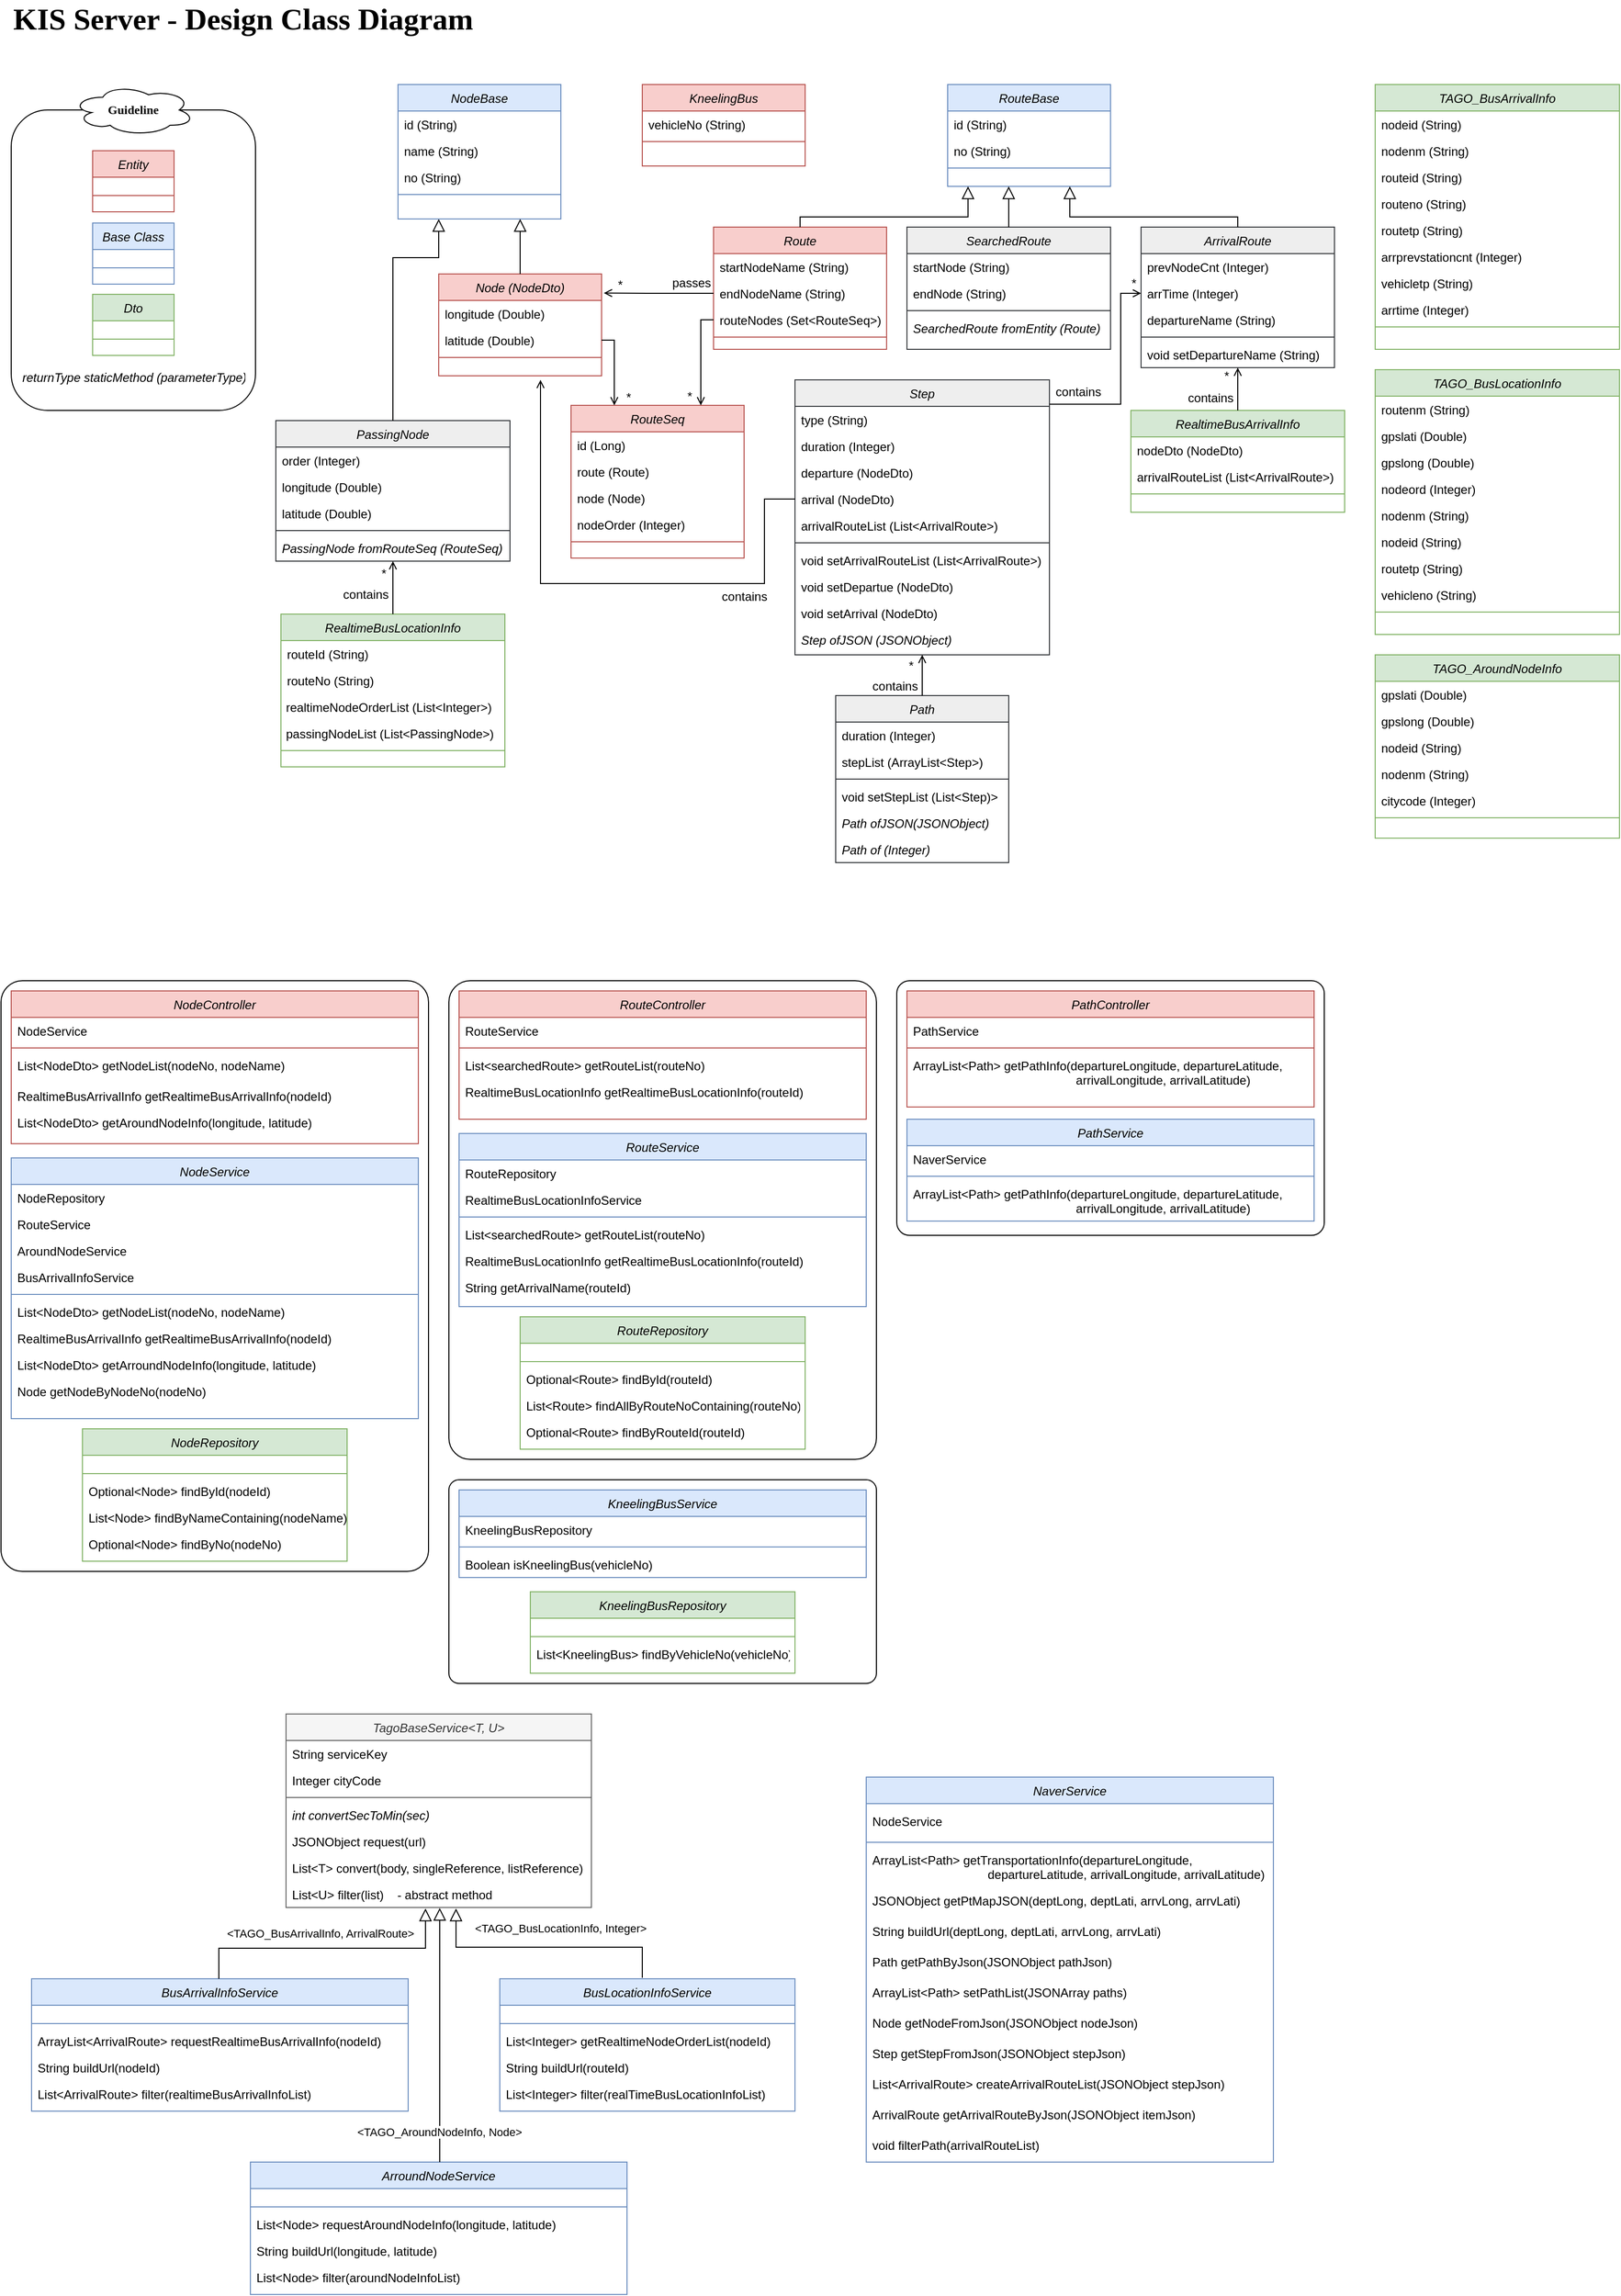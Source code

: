<mxfile version="21.3.7" type="device">
  <diagram id="C5RBs43oDa-KdzZeNtuy" name="Page-1">
    <mxGraphModel dx="1276" dy="1458" grid="1" gridSize="10" guides="1" tooltips="1" connect="1" arrows="1" fold="1" page="1" pageScale="1" pageWidth="827" pageHeight="1169" math="0" shadow="0">
      <root>
        <mxCell id="WIyWlLk6GJQsqaUBKTNV-0" />
        <mxCell id="WIyWlLk6GJQsqaUBKTNV-1" parent="WIyWlLk6GJQsqaUBKTNV-0" />
        <mxCell id="X7Wm0wWlR6N1wWY1FZSC-55" value="" style="rounded=1;whiteSpace=wrap;html=1;fillColor=none;arcSize=5;" parent="WIyWlLk6GJQsqaUBKTNV-1" vertex="1">
          <mxGeometry x="910" y="1000" width="420" height="250" as="geometry" />
        </mxCell>
        <mxCell id="X7Wm0wWlR6N1wWY1FZSC-54" value="" style="rounded=1;whiteSpace=wrap;html=1;fillColor=none;arcSize=5;" parent="WIyWlLk6GJQsqaUBKTNV-1" vertex="1">
          <mxGeometry x="470" y="1490" width="420" height="200" as="geometry" />
        </mxCell>
        <mxCell id="X7Wm0wWlR6N1wWY1FZSC-53" value="" style="rounded=1;whiteSpace=wrap;html=1;fillColor=none;arcSize=5;" parent="WIyWlLk6GJQsqaUBKTNV-1" vertex="1">
          <mxGeometry x="470" y="1000" width="420" height="470" as="geometry" />
        </mxCell>
        <mxCell id="X7Wm0wWlR6N1wWY1FZSC-52" value="" style="rounded=1;whiteSpace=wrap;html=1;fillColor=none;arcSize=5;" parent="WIyWlLk6GJQsqaUBKTNV-1" vertex="1">
          <mxGeometry x="30" y="1000" width="420" height="580" as="geometry" />
        </mxCell>
        <mxCell id="X7Wm0wWlR6N1wWY1FZSC-48" value="" style="rounded=1;whiteSpace=wrap;html=1;fillColor=none;" parent="WIyWlLk6GJQsqaUBKTNV-1" vertex="1">
          <mxGeometry x="40" y="145" width="240" height="295" as="geometry" />
        </mxCell>
        <mxCell id="FkGXfzKXtZ8YiJBUD02L-8" value="returnType staticMethod (parameterType)" style="text;align=left;verticalAlign=top;spacingLeft=4;spacingRight=4;overflow=hidden;rotatable=0;points=[[0,0.5],[1,0.5]];portConstraint=eastwest;rounded=0;shadow=0;html=0;fontStyle=2" vertex="1" parent="X7Wm0wWlR6N1wWY1FZSC-48">
          <mxGeometry x="5" y="249" width="230" height="26" as="geometry" />
        </mxCell>
        <mxCell id="zkfFHV4jXpPFQw0GAbJ--0" value="Route" style="swimlane;fontStyle=2;align=center;verticalAlign=top;childLayout=stackLayout;horizontal=1;startSize=26;horizontalStack=0;resizeParent=1;resizeLast=0;collapsible=1;marginBottom=0;rounded=0;shadow=0;strokeWidth=1;fillColor=#f8cecc;strokeColor=#b85450;" parent="WIyWlLk6GJQsqaUBKTNV-1" vertex="1">
          <mxGeometry x="730" y="260" width="170" height="120" as="geometry">
            <mxRectangle x="220" y="120" width="160" height="26" as="alternateBounds" />
          </mxGeometry>
        </mxCell>
        <mxCell id="FkGXfzKXtZ8YiJBUD02L-17" value="startNodeName (String)" style="text;align=left;verticalAlign=top;spacingLeft=4;spacingRight=4;overflow=hidden;rotatable=0;points=[[0,0.5],[1,0.5]];portConstraint=eastwest;rounded=0;shadow=0;html=0;" vertex="1" parent="zkfFHV4jXpPFQw0GAbJ--0">
          <mxGeometry y="26" width="170" height="26" as="geometry" />
        </mxCell>
        <mxCell id="FkGXfzKXtZ8YiJBUD02L-18" value="endNodeName (String)" style="text;align=left;verticalAlign=top;spacingLeft=4;spacingRight=4;overflow=hidden;rotatable=0;points=[[0,0.5],[1,0.5]];portConstraint=eastwest;rounded=0;shadow=0;html=0;" vertex="1" parent="zkfFHV4jXpPFQw0GAbJ--0">
          <mxGeometry y="52" width="170" height="26" as="geometry" />
        </mxCell>
        <mxCell id="zkfFHV4jXpPFQw0GAbJ--3" value="routeNodes (Set&lt;RouteSeq&gt;)" style="text;align=left;verticalAlign=top;spacingLeft=4;spacingRight=4;overflow=hidden;rotatable=0;points=[[0,0.5],[1,0.5]];portConstraint=eastwest;rounded=0;shadow=0;html=0;" parent="zkfFHV4jXpPFQw0GAbJ--0" vertex="1">
          <mxGeometry y="78" width="170" height="26" as="geometry" />
        </mxCell>
        <mxCell id="zkfFHV4jXpPFQw0GAbJ--4" value="" style="line;html=1;strokeWidth=1;align=left;verticalAlign=middle;spacingTop=-1;spacingLeft=3;spacingRight=3;rotatable=0;labelPosition=right;points=[];portConstraint=eastwest;fillColor=#f8cecc;strokeColor=#b85450;" parent="zkfFHV4jXpPFQw0GAbJ--0" vertex="1">
          <mxGeometry y="104" width="170" height="8" as="geometry" />
        </mxCell>
        <mxCell id="zkfFHV4jXpPFQw0GAbJ--6" value="PassingNode" style="swimlane;fontStyle=2;align=center;verticalAlign=top;childLayout=stackLayout;horizontal=1;startSize=26;horizontalStack=0;resizeParent=1;resizeLast=0;collapsible=1;marginBottom=0;rounded=0;shadow=0;strokeWidth=1;fillColor=#eeeeee;strokeColor=#36393d;" parent="WIyWlLk6GJQsqaUBKTNV-1" vertex="1">
          <mxGeometry x="300" y="450" width="230" height="138" as="geometry">
            <mxRectangle x="130" y="380" width="160" height="26" as="alternateBounds" />
          </mxGeometry>
        </mxCell>
        <mxCell id="zkfFHV4jXpPFQw0GAbJ--7" value="order (Integer)" style="text;align=left;verticalAlign=top;spacingLeft=4;spacingRight=4;overflow=hidden;rotatable=0;points=[[0,0.5],[1,0.5]];portConstraint=eastwest;" parent="zkfFHV4jXpPFQw0GAbJ--6" vertex="1">
          <mxGeometry y="26" width="230" height="26" as="geometry" />
        </mxCell>
        <mxCell id="zkfFHV4jXpPFQw0GAbJ--8" value="longitude (Double)" style="text;align=left;verticalAlign=top;spacingLeft=4;spacingRight=4;overflow=hidden;rotatable=0;points=[[0,0.5],[1,0.5]];portConstraint=eastwest;rounded=0;shadow=0;html=0;" parent="zkfFHV4jXpPFQw0GAbJ--6" vertex="1">
          <mxGeometry y="52" width="230" height="26" as="geometry" />
        </mxCell>
        <mxCell id="FkGXfzKXtZ8YiJBUD02L-3" value="latitude (Double)" style="text;align=left;verticalAlign=top;spacingLeft=4;spacingRight=4;overflow=hidden;rotatable=0;points=[[0,0.5],[1,0.5]];portConstraint=eastwest;rounded=0;shadow=0;html=0;" vertex="1" parent="zkfFHV4jXpPFQw0GAbJ--6">
          <mxGeometry y="78" width="230" height="26" as="geometry" />
        </mxCell>
        <mxCell id="zkfFHV4jXpPFQw0GAbJ--9" value="" style="line;html=1;strokeWidth=1;align=left;verticalAlign=middle;spacingTop=-1;spacingLeft=3;spacingRight=3;rotatable=0;labelPosition=right;points=[];portConstraint=eastwest;fillColor=#eeeeee;strokeColor=#36393d;" parent="zkfFHV4jXpPFQw0GAbJ--6" vertex="1">
          <mxGeometry y="104" width="230" height="8" as="geometry" />
        </mxCell>
        <mxCell id="FkGXfzKXtZ8YiJBUD02L-4" value="PassingNode fromRouteSeq (RouteSeq)" style="text;align=left;verticalAlign=top;spacingLeft=4;spacingRight=4;overflow=hidden;rotatable=0;points=[[0,0.5],[1,0.5]];portConstraint=eastwest;rounded=0;shadow=0;html=0;fontStyle=2" vertex="1" parent="zkfFHV4jXpPFQw0GAbJ--6">
          <mxGeometry y="112" width="230" height="26" as="geometry" />
        </mxCell>
        <mxCell id="zkfFHV4jXpPFQw0GAbJ--12" value="" style="endArrow=block;endSize=10;endFill=0;shadow=0;strokeWidth=1;rounded=0;edgeStyle=elbowEdgeStyle;elbow=vertical;entryX=0.25;entryY=1;entryDx=0;entryDy=0;exitX=0.5;exitY=0;exitDx=0;exitDy=0;" parent="WIyWlLk6GJQsqaUBKTNV-1" source="zkfFHV4jXpPFQw0GAbJ--6" target="X7Wm0wWlR6N1wWY1FZSC-0" edge="1">
          <mxGeometry width="160" relative="1" as="geometry">
            <mxPoint x="240.17" y="283" as="sourcePoint" />
            <mxPoint x="240.17" y="283" as="targetPoint" />
            <Array as="points">
              <mxPoint x="430" y="290" />
            </Array>
          </mxGeometry>
        </mxCell>
        <mxCell id="zkfFHV4jXpPFQw0GAbJ--13" value="KneelingBus" style="swimlane;fontStyle=2;align=center;verticalAlign=top;childLayout=stackLayout;horizontal=1;startSize=26;horizontalStack=0;resizeParent=1;resizeLast=0;collapsible=1;marginBottom=0;rounded=0;shadow=0;strokeWidth=1;fillColor=#f8cecc;strokeColor=#b85450;" parent="WIyWlLk6GJQsqaUBKTNV-1" vertex="1">
          <mxGeometry x="660" y="120" width="160" height="80" as="geometry">
            <mxRectangle x="340" y="380" width="170" height="26" as="alternateBounds" />
          </mxGeometry>
        </mxCell>
        <mxCell id="zkfFHV4jXpPFQw0GAbJ--14" value="vehicleNo (String)" style="text;align=left;verticalAlign=top;spacingLeft=4;spacingRight=4;overflow=hidden;rotatable=0;points=[[0,0.5],[1,0.5]];portConstraint=eastwest;" parent="zkfFHV4jXpPFQw0GAbJ--13" vertex="1">
          <mxGeometry y="26" width="160" height="26" as="geometry" />
        </mxCell>
        <mxCell id="zkfFHV4jXpPFQw0GAbJ--15" value="" style="line;html=1;strokeWidth=1;align=left;verticalAlign=middle;spacingTop=-1;spacingLeft=3;spacingRight=3;rotatable=0;labelPosition=right;points=[];portConstraint=eastwest;fillColor=#f8cecc;strokeColor=#b85450;" parent="zkfFHV4jXpPFQw0GAbJ--13" vertex="1">
          <mxGeometry y="52" width="160" height="8" as="geometry" />
        </mxCell>
        <mxCell id="NNAgDV5kl5tZtwMsC2Bn-0" value="Node (NodeDto)" style="swimlane;fontStyle=2;align=center;verticalAlign=top;childLayout=stackLayout;horizontal=1;startSize=26;horizontalStack=0;resizeParent=1;resizeLast=0;collapsible=1;marginBottom=0;rounded=0;shadow=0;strokeWidth=1;fillColor=#f8cecc;strokeColor=#b85450;" parent="WIyWlLk6GJQsqaUBKTNV-1" vertex="1">
          <mxGeometry x="460" y="306" width="160" height="100" as="geometry">
            <mxRectangle x="220" y="120" width="160" height="26" as="alternateBounds" />
          </mxGeometry>
        </mxCell>
        <mxCell id="NNAgDV5kl5tZtwMsC2Bn-5" value="longitude (Double)" style="text;align=left;verticalAlign=top;spacingLeft=4;spacingRight=4;overflow=hidden;rotatable=0;points=[[0,0.5],[1,0.5]];portConstraint=eastwest;rounded=0;shadow=0;html=0;" parent="NNAgDV5kl5tZtwMsC2Bn-0" vertex="1">
          <mxGeometry y="26" width="160" height="26" as="geometry" />
        </mxCell>
        <mxCell id="NNAgDV5kl5tZtwMsC2Bn-6" value="latitude (Double)" style="text;align=left;verticalAlign=top;spacingLeft=4;spacingRight=4;overflow=hidden;rotatable=0;points=[[0,0.5],[1,0.5]];portConstraint=eastwest;rounded=0;shadow=0;html=0;" parent="NNAgDV5kl5tZtwMsC2Bn-0" vertex="1">
          <mxGeometry y="52" width="160" height="26" as="geometry" />
        </mxCell>
        <mxCell id="NNAgDV5kl5tZtwMsC2Bn-4" value="" style="line;html=1;strokeWidth=1;align=left;verticalAlign=middle;spacingTop=-1;spacingLeft=3;spacingRight=3;rotatable=0;labelPosition=right;points=[];portConstraint=eastwest;fillColor=#f8cecc;strokeColor=#b85450;" parent="NNAgDV5kl5tZtwMsC2Bn-0" vertex="1">
          <mxGeometry y="78" width="160" height="8" as="geometry" />
        </mxCell>
        <mxCell id="NNAgDV5kl5tZtwMsC2Bn-8" value="NodeController" style="swimlane;fontStyle=2;align=center;verticalAlign=top;childLayout=stackLayout;horizontal=1;startSize=26;horizontalStack=0;resizeParent=1;resizeLast=0;collapsible=1;marginBottom=0;rounded=0;shadow=0;strokeWidth=1;fillColor=#f8cecc;strokeColor=#b85450;" parent="WIyWlLk6GJQsqaUBKTNV-1" vertex="1">
          <mxGeometry x="40" y="1010" width="400" height="150" as="geometry">
            <mxRectangle x="220" y="120" width="160" height="26" as="alternateBounds" />
          </mxGeometry>
        </mxCell>
        <mxCell id="FkGXfzKXtZ8YiJBUD02L-31" value="NodeService" style="text;align=left;verticalAlign=top;spacingLeft=4;spacingRight=4;overflow=hidden;rotatable=0;points=[[0,0.5],[1,0.5]];portConstraint=eastwest;rounded=0;shadow=0;html=0;" vertex="1" parent="NNAgDV5kl5tZtwMsC2Bn-8">
          <mxGeometry y="26" width="400" height="26" as="geometry" />
        </mxCell>
        <mxCell id="NNAgDV5kl5tZtwMsC2Bn-14" value="" style="line;html=1;strokeWidth=1;align=left;verticalAlign=middle;spacingTop=-1;spacingLeft=3;spacingRight=3;rotatable=0;labelPosition=right;points=[];portConstraint=eastwest;fillColor=#f8cecc;strokeColor=#b85450;" parent="NNAgDV5kl5tZtwMsC2Bn-8" vertex="1">
          <mxGeometry y="52" width="400" height="8" as="geometry" />
        </mxCell>
        <mxCell id="0v5wqwy9z-cO2fE_teIm-12" value="List&lt;NodeDto&gt; getNodeList(nodeNo, nodeName)" style="text;align=left;verticalAlign=top;spacingLeft=4;spacingRight=4;overflow=hidden;rotatable=0;points=[[0,0.5],[1,0.5]];portConstraint=eastwest;rounded=0;shadow=0;html=0;" parent="NNAgDV5kl5tZtwMsC2Bn-8" vertex="1">
          <mxGeometry y="60" width="400" height="30" as="geometry" />
        </mxCell>
        <mxCell id="NNAgDV5kl5tZtwMsC2Bn-13" value="RealtimeBusArrivalInfo getRealtimeBusArrivalInfo(nodeId)" style="text;align=left;verticalAlign=top;spacingLeft=4;spacingRight=4;overflow=hidden;rotatable=0;points=[[0,0.5],[1,0.5]];portConstraint=eastwest;rounded=0;shadow=0;html=0;" parent="NNAgDV5kl5tZtwMsC2Bn-8" vertex="1">
          <mxGeometry y="90" width="400" height="26" as="geometry" />
        </mxCell>
        <mxCell id="NNAgDV5kl5tZtwMsC2Bn-15" value="List&lt;NodeDto&gt; getAroundNodeInfo(longitude, latitude)" style="text;align=left;verticalAlign=top;spacingLeft=4;spacingRight=4;overflow=hidden;rotatable=0;points=[[0,0.5],[1,0.5]];portConstraint=eastwest;rounded=0;shadow=0;html=0;" parent="NNAgDV5kl5tZtwMsC2Bn-8" vertex="1">
          <mxGeometry y="116" width="400" height="26" as="geometry" />
        </mxCell>
        <mxCell id="NNAgDV5kl5tZtwMsC2Bn-16" value="RouteController" style="swimlane;fontStyle=2;align=center;verticalAlign=top;childLayout=stackLayout;horizontal=1;startSize=26;horizontalStack=0;resizeParent=1;resizeLast=0;collapsible=1;marginBottom=0;rounded=0;shadow=0;strokeWidth=1;fillColor=#f8cecc;strokeColor=#b85450;" parent="WIyWlLk6GJQsqaUBKTNV-1" vertex="1">
          <mxGeometry x="480" y="1010" width="400" height="126" as="geometry">
            <mxRectangle x="220" y="120" width="160" height="26" as="alternateBounds" />
          </mxGeometry>
        </mxCell>
        <mxCell id="FkGXfzKXtZ8YiJBUD02L-36" value="RouteService" style="text;align=left;verticalAlign=top;spacingLeft=4;spacingRight=4;overflow=hidden;rotatable=0;points=[[0,0.5],[1,0.5]];portConstraint=eastwest;rounded=0;shadow=0;html=0;" vertex="1" parent="NNAgDV5kl5tZtwMsC2Bn-16">
          <mxGeometry y="26" width="400" height="26" as="geometry" />
        </mxCell>
        <mxCell id="NNAgDV5kl5tZtwMsC2Bn-18" value="" style="line;html=1;strokeWidth=1;align=left;verticalAlign=middle;spacingTop=-1;spacingLeft=3;spacingRight=3;rotatable=0;labelPosition=right;points=[];portConstraint=eastwest;fillColor=#f8cecc;strokeColor=#b85450;" parent="NNAgDV5kl5tZtwMsC2Bn-16" vertex="1">
          <mxGeometry y="52" width="400" height="8" as="geometry" />
        </mxCell>
        <mxCell id="0v5wqwy9z-cO2fE_teIm-8" value="List&lt;searchedRoute&gt; getRouteList(routeNo)" style="text;align=left;verticalAlign=top;spacingLeft=4;spacingRight=4;overflow=hidden;rotatable=0;points=[[0,0.5],[1,0.5]];portConstraint=eastwest;rounded=0;shadow=0;html=0;fontColor=default;fontStyle=0;" parent="NNAgDV5kl5tZtwMsC2Bn-16" vertex="1">
          <mxGeometry y="60" width="400" height="26" as="geometry" />
        </mxCell>
        <mxCell id="NNAgDV5kl5tZtwMsC2Bn-19" value="RealtimeBusLocationInfo getRealtimeBusLocationInfo(routeId)" style="text;align=left;verticalAlign=top;spacingLeft=4;spacingRight=4;overflow=hidden;rotatable=0;points=[[0,0.5],[1,0.5]];portConstraint=eastwest;rounded=0;shadow=0;html=0;" parent="NNAgDV5kl5tZtwMsC2Bn-16" vertex="1">
          <mxGeometry y="86" width="400" height="26" as="geometry" />
        </mxCell>
        <mxCell id="NNAgDV5kl5tZtwMsC2Bn-21" value="PathController" style="swimlane;fontStyle=2;align=center;verticalAlign=top;childLayout=stackLayout;horizontal=1;startSize=26;horizontalStack=0;resizeParent=1;resizeLast=0;collapsible=1;marginBottom=0;rounded=0;shadow=0;strokeWidth=1;fillColor=#f8cecc;strokeColor=#b85450;" parent="WIyWlLk6GJQsqaUBKTNV-1" vertex="1">
          <mxGeometry x="920" y="1010" width="400" height="114" as="geometry">
            <mxRectangle x="220" y="120" width="160" height="26" as="alternateBounds" />
          </mxGeometry>
        </mxCell>
        <mxCell id="FkGXfzKXtZ8YiJBUD02L-41" value="PathService" style="text;align=left;verticalAlign=top;spacingLeft=4;spacingRight=4;overflow=hidden;rotatable=0;points=[[0,0.5],[1,0.5]];portConstraint=eastwest;rounded=0;shadow=0;html=0;" vertex="1" parent="NNAgDV5kl5tZtwMsC2Bn-21">
          <mxGeometry y="26" width="400" height="26" as="geometry" />
        </mxCell>
        <mxCell id="NNAgDV5kl5tZtwMsC2Bn-23" value="" style="line;html=1;strokeWidth=1;align=left;verticalAlign=middle;spacingTop=-1;spacingLeft=3;spacingRight=3;rotatable=0;labelPosition=right;points=[];portConstraint=eastwest;fillColor=#f8cecc;strokeColor=#b85450;" parent="NNAgDV5kl5tZtwMsC2Bn-21" vertex="1">
          <mxGeometry y="52" width="400" height="8" as="geometry" />
        </mxCell>
        <mxCell id="NNAgDV5kl5tZtwMsC2Bn-25" value="ArrayList&lt;Path&gt; getPathInfo(departureLongitude, departureLatitude,&#xa;                                                arrivalLongitude, arrivalLatitude)" style="text;align=left;verticalAlign=top;spacingLeft=4;spacingRight=4;overflow=hidden;rotatable=0;points=[[0,0.5],[1,0.5]];portConstraint=eastwest;rounded=0;shadow=0;html=0;" parent="NNAgDV5kl5tZtwMsC2Bn-21" vertex="1">
          <mxGeometry y="60" width="400" height="40" as="geometry" />
        </mxCell>
        <mxCell id="NNAgDV5kl5tZtwMsC2Bn-29" value="Path" style="swimlane;fontStyle=2;align=center;verticalAlign=top;childLayout=stackLayout;horizontal=1;startSize=26;horizontalStack=0;resizeParent=1;resizeLast=0;collapsible=1;marginBottom=0;rounded=0;shadow=0;strokeWidth=1;fillColor=#eeeeee;strokeColor=#36393d;" parent="WIyWlLk6GJQsqaUBKTNV-1" vertex="1">
          <mxGeometry x="850" y="720" width="170" height="164" as="geometry">
            <mxRectangle x="220" y="120" width="160" height="26" as="alternateBounds" />
          </mxGeometry>
        </mxCell>
        <mxCell id="NNAgDV5kl5tZtwMsC2Bn-30" value="duration (Integer)" style="text;align=left;verticalAlign=top;spacingLeft=4;spacingRight=4;overflow=hidden;rotatable=0;points=[[0,0.5],[1,0.5]];portConstraint=eastwest;" parent="NNAgDV5kl5tZtwMsC2Bn-29" vertex="1">
          <mxGeometry y="26" width="170" height="26" as="geometry" />
        </mxCell>
        <mxCell id="NNAgDV5kl5tZtwMsC2Bn-31" value="stepList (ArrayList&lt;Step&gt;)" style="text;align=left;verticalAlign=top;spacingLeft=4;spacingRight=4;overflow=hidden;rotatable=0;points=[[0,0.5],[1,0.5]];portConstraint=eastwest;rounded=0;shadow=0;html=0;" parent="NNAgDV5kl5tZtwMsC2Bn-29" vertex="1">
          <mxGeometry y="52" width="170" height="26" as="geometry" />
        </mxCell>
        <mxCell id="NNAgDV5kl5tZtwMsC2Bn-33" value="" style="line;html=1;strokeWidth=1;align=left;verticalAlign=middle;spacingTop=-1;spacingLeft=3;spacingRight=3;rotatable=0;labelPosition=right;points=[];portConstraint=eastwest;fillColor=#eeeeee;strokeColor=#36393d;" parent="NNAgDV5kl5tZtwMsC2Bn-29" vertex="1">
          <mxGeometry y="78" width="170" height="8" as="geometry" />
        </mxCell>
        <mxCell id="FkGXfzKXtZ8YiJBUD02L-5" value="void setStepList (List&lt;Step)&gt;" style="text;align=left;verticalAlign=top;spacingLeft=4;spacingRight=4;overflow=hidden;rotatable=0;points=[[0,0.5],[1,0.5]];portConstraint=eastwest;" vertex="1" parent="NNAgDV5kl5tZtwMsC2Bn-29">
          <mxGeometry y="86" width="170" height="26" as="geometry" />
        </mxCell>
        <mxCell id="FkGXfzKXtZ8YiJBUD02L-6" value="Path ofJSON(JSONObject)" style="text;align=left;verticalAlign=top;spacingLeft=4;spacingRight=4;overflow=hidden;rotatable=0;points=[[0,0.5],[1,0.5]];portConstraint=eastwest;fontStyle=2" vertex="1" parent="NNAgDV5kl5tZtwMsC2Bn-29">
          <mxGeometry y="112" width="170" height="26" as="geometry" />
        </mxCell>
        <mxCell id="FkGXfzKXtZ8YiJBUD02L-7" value="Path of (Integer)" style="text;align=left;verticalAlign=top;spacingLeft=4;spacingRight=4;overflow=hidden;rotatable=0;points=[[0,0.5],[1,0.5]];portConstraint=eastwest;fontStyle=2" vertex="1" parent="NNAgDV5kl5tZtwMsC2Bn-29">
          <mxGeometry y="138" width="170" height="26" as="geometry" />
        </mxCell>
        <mxCell id="NNAgDV5kl5tZtwMsC2Bn-34" value="Step" style="swimlane;fontStyle=2;align=center;verticalAlign=top;childLayout=stackLayout;horizontal=1;startSize=26;horizontalStack=0;resizeParent=1;resizeLast=0;collapsible=1;marginBottom=0;rounded=0;shadow=0;strokeWidth=1;fillColor=#eeeeee;strokeColor=#36393d;" parent="WIyWlLk6GJQsqaUBKTNV-1" vertex="1">
          <mxGeometry x="810" y="410" width="250" height="270" as="geometry">
            <mxRectangle x="220" y="120" width="160" height="26" as="alternateBounds" />
          </mxGeometry>
        </mxCell>
        <mxCell id="NNAgDV5kl5tZtwMsC2Bn-35" value="type (String)" style="text;align=left;verticalAlign=top;spacingLeft=4;spacingRight=4;overflow=hidden;rotatable=0;points=[[0,0.5],[1,0.5]];portConstraint=eastwest;" parent="NNAgDV5kl5tZtwMsC2Bn-34" vertex="1">
          <mxGeometry y="26" width="250" height="26" as="geometry" />
        </mxCell>
        <mxCell id="NNAgDV5kl5tZtwMsC2Bn-36" value="duration (Integer)" style="text;align=left;verticalAlign=top;spacingLeft=4;spacingRight=4;overflow=hidden;rotatable=0;points=[[0,0.5],[1,0.5]];portConstraint=eastwest;rounded=0;shadow=0;html=0;" parent="NNAgDV5kl5tZtwMsC2Bn-34" vertex="1">
          <mxGeometry y="52" width="250" height="26" as="geometry" />
        </mxCell>
        <mxCell id="NNAgDV5kl5tZtwMsC2Bn-37" value="departure (NodeDto)" style="text;align=left;verticalAlign=top;spacingLeft=4;spacingRight=4;overflow=hidden;rotatable=0;points=[[0,0.5],[1,0.5]];portConstraint=eastwest;rounded=0;shadow=0;html=0;" parent="NNAgDV5kl5tZtwMsC2Bn-34" vertex="1">
          <mxGeometry y="78" width="250" height="26" as="geometry" />
        </mxCell>
        <mxCell id="NNAgDV5kl5tZtwMsC2Bn-38" value="arrival (NodeDto)" style="text;align=left;verticalAlign=top;spacingLeft=4;spacingRight=4;overflow=hidden;rotatable=0;points=[[0,0.5],[1,0.5]];portConstraint=eastwest;rounded=0;shadow=0;html=0;" parent="NNAgDV5kl5tZtwMsC2Bn-34" vertex="1">
          <mxGeometry y="104" width="250" height="26" as="geometry" />
        </mxCell>
        <mxCell id="NNAgDV5kl5tZtwMsC2Bn-39" value="arrivalRouteList (List&lt;ArrivalRoute&gt;)" style="text;align=left;verticalAlign=top;spacingLeft=4;spacingRight=4;overflow=hidden;rotatable=0;points=[[0,0.5],[1,0.5]];portConstraint=eastwest;rounded=0;shadow=0;html=0;" parent="NNAgDV5kl5tZtwMsC2Bn-34" vertex="1">
          <mxGeometry y="130" width="250" height="26" as="geometry" />
        </mxCell>
        <mxCell id="NNAgDV5kl5tZtwMsC2Bn-40" value="" style="line;html=1;strokeWidth=1;align=left;verticalAlign=middle;spacingTop=-1;spacingLeft=3;spacingRight=3;rotatable=0;labelPosition=right;points=[];portConstraint=eastwest;fillColor=#eeeeee;strokeColor=#36393d;" parent="NNAgDV5kl5tZtwMsC2Bn-34" vertex="1">
          <mxGeometry y="156" width="250" height="8" as="geometry" />
        </mxCell>
        <mxCell id="FkGXfzKXtZ8YiJBUD02L-9" value="void setArrivalRouteList (List&lt;ArrivalRoute&gt;)" style="text;align=left;verticalAlign=top;spacingLeft=4;spacingRight=4;overflow=hidden;rotatable=0;points=[[0,0.5],[1,0.5]];portConstraint=eastwest;rounded=0;shadow=0;html=0;" vertex="1" parent="NNAgDV5kl5tZtwMsC2Bn-34">
          <mxGeometry y="164" width="250" height="26" as="geometry" />
        </mxCell>
        <mxCell id="FkGXfzKXtZ8YiJBUD02L-10" value="void setDepartue (NodeDto)" style="text;align=left;verticalAlign=top;spacingLeft=4;spacingRight=4;overflow=hidden;rotatable=0;points=[[0,0.5],[1,0.5]];portConstraint=eastwest;rounded=0;shadow=0;html=0;" vertex="1" parent="NNAgDV5kl5tZtwMsC2Bn-34">
          <mxGeometry y="190" width="250" height="26" as="geometry" />
        </mxCell>
        <mxCell id="FkGXfzKXtZ8YiJBUD02L-11" value="void setArrival (NodeDto)" style="text;align=left;verticalAlign=top;spacingLeft=4;spacingRight=4;overflow=hidden;rotatable=0;points=[[0,0.5],[1,0.5]];portConstraint=eastwest;rounded=0;shadow=0;html=0;" vertex="1" parent="NNAgDV5kl5tZtwMsC2Bn-34">
          <mxGeometry y="216" width="250" height="26" as="geometry" />
        </mxCell>
        <mxCell id="FkGXfzKXtZ8YiJBUD02L-12" value="Step ofJSON (JSONObject)" style="text;align=left;verticalAlign=top;spacingLeft=4;spacingRight=4;overflow=hidden;rotatable=0;points=[[0,0.5],[1,0.5]];portConstraint=eastwest;rounded=0;shadow=0;html=0;fontStyle=2" vertex="1" parent="NNAgDV5kl5tZtwMsC2Bn-34">
          <mxGeometry y="242" width="250" height="26" as="geometry" />
        </mxCell>
        <mxCell id="NNAgDV5kl5tZtwMsC2Bn-41" value="" style="endArrow=open;shadow=0;strokeWidth=1;rounded=0;endFill=1;exitX=0.5;exitY=0;exitDx=0;exitDy=0;edgeStyle=elbowEdgeStyle;entryX=0.5;entryY=1;entryDx=0;entryDy=0;" parent="WIyWlLk6GJQsqaUBKTNV-1" source="NNAgDV5kl5tZtwMsC2Bn-29" target="NNAgDV5kl5tZtwMsC2Bn-34" edge="1">
          <mxGeometry x="0.5" y="41" relative="1" as="geometry">
            <mxPoint x="840" y="1000" as="sourcePoint" />
            <mxPoint x="1080" y="690" as="targetPoint" />
            <mxPoint x="-40" y="32" as="offset" />
            <Array as="points" />
          </mxGeometry>
        </mxCell>
        <mxCell id="NNAgDV5kl5tZtwMsC2Bn-42" value="*" style="resizable=0;align=right;verticalAlign=bottom;labelBackgroundColor=none;fontSize=12;" parent="NNAgDV5kl5tZtwMsC2Bn-41" connectable="0" vertex="1">
          <mxGeometry x="0.98" relative="1" as="geometry">
            <mxPoint x="-7" y="19" as="offset" />
          </mxGeometry>
        </mxCell>
        <mxCell id="NNAgDV5kl5tZtwMsC2Bn-43" value="contains" style="text;html=1;resizable=0;points=[];;align=center;verticalAlign=middle;labelBackgroundColor=none;rounded=0;shadow=0;strokeWidth=1;fontSize=12;" parent="NNAgDV5kl5tZtwMsC2Bn-41" vertex="1" connectable="0">
          <mxGeometry x="0.5" y="49" relative="1" as="geometry">
            <mxPoint x="22" y="21" as="offset" />
          </mxGeometry>
        </mxCell>
        <mxCell id="NNAgDV5kl5tZtwMsC2Bn-44" value="RealtimeBusArrivalInfo" style="swimlane;fontStyle=2;align=center;verticalAlign=top;childLayout=stackLayout;horizontal=1;startSize=26;horizontalStack=0;resizeParent=1;resizeLast=0;collapsible=1;marginBottom=0;rounded=0;shadow=0;strokeWidth=1;fillColor=#d5e8d4;strokeColor=#82b366;" parent="WIyWlLk6GJQsqaUBKTNV-1" vertex="1">
          <mxGeometry x="1140" y="440" width="210" height="100" as="geometry">
            <mxRectangle x="340" y="380" width="170" height="26" as="alternateBounds" />
          </mxGeometry>
        </mxCell>
        <mxCell id="NNAgDV5kl5tZtwMsC2Bn-45" value="nodeDto (NodeDto)" style="text;align=left;verticalAlign=top;spacingLeft=4;spacingRight=4;overflow=hidden;rotatable=0;points=[[0,0.5],[1,0.5]];portConstraint=eastwest;" parent="NNAgDV5kl5tZtwMsC2Bn-44" vertex="1">
          <mxGeometry y="26" width="210" height="26" as="geometry" />
        </mxCell>
        <mxCell id="NNAgDV5kl5tZtwMsC2Bn-47" value="arrivalRouteList (List&lt;ArrivalRoute&gt;)" style="text;align=left;verticalAlign=top;spacingLeft=4;spacingRight=4;overflow=hidden;rotatable=0;points=[[0,0.5],[1,0.5]];portConstraint=eastwest;" parent="NNAgDV5kl5tZtwMsC2Bn-44" vertex="1">
          <mxGeometry y="52" width="210" height="26" as="geometry" />
        </mxCell>
        <mxCell id="NNAgDV5kl5tZtwMsC2Bn-46" value="" style="line;html=1;strokeWidth=1;align=left;verticalAlign=middle;spacingTop=-1;spacingLeft=3;spacingRight=3;rotatable=0;labelPosition=right;points=[];portConstraint=eastwest;fillColor=#d5e8d4;strokeColor=#82b366;" parent="NNAgDV5kl5tZtwMsC2Bn-44" vertex="1">
          <mxGeometry y="78" width="210" height="8" as="geometry" />
        </mxCell>
        <mxCell id="NNAgDV5kl5tZtwMsC2Bn-48" value="ArrivalRoute" style="swimlane;fontStyle=2;align=center;verticalAlign=top;childLayout=stackLayout;horizontal=1;startSize=26;horizontalStack=0;resizeParent=1;resizeLast=0;collapsible=1;marginBottom=0;rounded=0;shadow=0;strokeWidth=1;fillColor=#eeeeee;strokeColor=#36393d;" parent="WIyWlLk6GJQsqaUBKTNV-1" vertex="1">
          <mxGeometry x="1150" y="260" width="190" height="138" as="geometry">
            <mxRectangle x="220" y="120" width="160" height="26" as="alternateBounds" />
          </mxGeometry>
        </mxCell>
        <mxCell id="NNAgDV5kl5tZtwMsC2Bn-51" value="prevNodeCnt (Integer)" style="text;align=left;verticalAlign=top;spacingLeft=4;spacingRight=4;overflow=hidden;rotatable=0;points=[[0,0.5],[1,0.5]];portConstraint=eastwest;rounded=0;shadow=0;html=0;" parent="NNAgDV5kl5tZtwMsC2Bn-48" vertex="1">
          <mxGeometry y="26" width="190" height="26" as="geometry" />
        </mxCell>
        <mxCell id="NNAgDV5kl5tZtwMsC2Bn-52" value="arrTime (Integer)" style="text;align=left;verticalAlign=top;spacingLeft=4;spacingRight=4;overflow=hidden;rotatable=0;points=[[0,0.5],[1,0.5]];portConstraint=eastwest;rounded=0;shadow=0;html=0;" parent="NNAgDV5kl5tZtwMsC2Bn-48" vertex="1">
          <mxGeometry y="52" width="190" height="26" as="geometry" />
        </mxCell>
        <mxCell id="0v5wqwy9z-cO2fE_teIm-0" value="departureName (String)" style="text;align=left;verticalAlign=top;spacingLeft=4;spacingRight=4;overflow=hidden;rotatable=0;points=[[0,0.5],[1,0.5]];portConstraint=eastwest;rounded=0;shadow=0;html=0;" parent="NNAgDV5kl5tZtwMsC2Bn-48" vertex="1">
          <mxGeometry y="78" width="190" height="26" as="geometry" />
        </mxCell>
        <mxCell id="NNAgDV5kl5tZtwMsC2Bn-54" value="" style="line;html=1;strokeWidth=1;align=left;verticalAlign=middle;spacingTop=-1;spacingLeft=3;spacingRight=3;rotatable=0;labelPosition=right;points=[];portConstraint=eastwest;fillColor=#eeeeee;strokeColor=#36393d;" parent="NNAgDV5kl5tZtwMsC2Bn-48" vertex="1">
          <mxGeometry y="104" width="190" height="8" as="geometry" />
        </mxCell>
        <mxCell id="FkGXfzKXtZ8YiJBUD02L-0" value="void setDepartureName (String)" style="text;align=left;verticalAlign=top;spacingLeft=4;spacingRight=4;overflow=hidden;rotatable=0;points=[[0,0.5],[1,0.5]];portConstraint=eastwest;rounded=0;shadow=0;html=0;" vertex="1" parent="NNAgDV5kl5tZtwMsC2Bn-48">
          <mxGeometry y="112" width="190" height="26" as="geometry" />
        </mxCell>
        <mxCell id="NNAgDV5kl5tZtwMsC2Bn-58" value="RealtimeBusLocationInfo" style="swimlane;fontStyle=2;align=center;verticalAlign=top;childLayout=stackLayout;horizontal=1;startSize=26;horizontalStack=0;resizeParent=1;resizeLast=0;collapsible=1;marginBottom=0;rounded=0;shadow=0;strokeWidth=1;fillColor=#d5e8d4;strokeColor=#82b366;" parent="WIyWlLk6GJQsqaUBKTNV-1" vertex="1">
          <mxGeometry x="305" y="640" width="220" height="150" as="geometry">
            <mxRectangle x="340" y="380" width="170" height="26" as="alternateBounds" />
          </mxGeometry>
        </mxCell>
        <mxCell id="NNAgDV5kl5tZtwMsC2Bn-59" value="routeId (String)" style="text;align=left;verticalAlign=top;spacingLeft=4;spacingRight=4;overflow=hidden;rotatable=0;points=[[0,0.5],[1,0.5]];portConstraint=eastwest;" parent="NNAgDV5kl5tZtwMsC2Bn-58" vertex="1">
          <mxGeometry y="26" width="220" height="26" as="geometry" />
        </mxCell>
        <mxCell id="FkGXfzKXtZ8YiJBUD02L-1" value="routeNo (String)" style="text;align=left;verticalAlign=top;spacingLeft=4;spacingRight=4;overflow=hidden;rotatable=0;points=[[0,0.5],[1,0.5]];portConstraint=eastwest;" vertex="1" parent="NNAgDV5kl5tZtwMsC2Bn-58">
          <mxGeometry y="52" width="220" height="26" as="geometry" />
        </mxCell>
        <mxCell id="FkGXfzKXtZ8YiJBUD02L-2" value="realtimeNodeOrderList (List&lt;Integer&gt;)" style="text;align=left;verticalAlign=top;spacingLeft=3;spacingRight=0;overflow=hidden;rotatable=0;points=[[0,0.5],[1,0.5]];portConstraint=eastwest;" vertex="1" parent="NNAgDV5kl5tZtwMsC2Bn-58">
          <mxGeometry y="78" width="220" height="26" as="geometry" />
        </mxCell>
        <mxCell id="NNAgDV5kl5tZtwMsC2Bn-60" value="passingNodeList (List&lt;PassingNode&gt;)" style="text;align=left;verticalAlign=top;spacingLeft=3;spacingRight=0;overflow=hidden;rotatable=0;points=[[0,0.5],[1,0.5]];portConstraint=eastwest;" parent="NNAgDV5kl5tZtwMsC2Bn-58" vertex="1">
          <mxGeometry y="104" width="220" height="26" as="geometry" />
        </mxCell>
        <mxCell id="NNAgDV5kl5tZtwMsC2Bn-61" value="" style="line;html=1;strokeWidth=1;align=left;verticalAlign=middle;spacingTop=-1;spacingLeft=3;spacingRight=3;rotatable=0;labelPosition=right;points=[];portConstraint=eastwest;fillColor=#d5e8d4;strokeColor=#82b366;" parent="NNAgDV5kl5tZtwMsC2Bn-58" vertex="1">
          <mxGeometry y="130" width="220" height="8" as="geometry" />
        </mxCell>
        <mxCell id="NNAgDV5kl5tZtwMsC2Bn-84" value="NodeService" style="swimlane;fontStyle=2;align=center;verticalAlign=top;childLayout=stackLayout;horizontal=1;startSize=26;horizontalStack=0;resizeParent=1;resizeLast=0;collapsible=1;marginBottom=0;rounded=0;shadow=0;strokeWidth=1;fillColor=#dae8fc;strokeColor=#6c8ebf;" parent="WIyWlLk6GJQsqaUBKTNV-1" vertex="1">
          <mxGeometry x="40" y="1174" width="400" height="256" as="geometry">
            <mxRectangle x="220" y="120" width="160" height="26" as="alternateBounds" />
          </mxGeometry>
        </mxCell>
        <mxCell id="FkGXfzKXtZ8YiJBUD02L-32" value="NodeRepository" style="text;align=left;verticalAlign=top;spacingLeft=4;spacingRight=4;overflow=hidden;rotatable=0;points=[[0,0.5],[1,0.5]];portConstraint=eastwest;rounded=0;shadow=0;html=0;" vertex="1" parent="NNAgDV5kl5tZtwMsC2Bn-84">
          <mxGeometry y="26" width="400" height="26" as="geometry" />
        </mxCell>
        <mxCell id="FkGXfzKXtZ8YiJBUD02L-33" value="RouteService" style="text;align=left;verticalAlign=top;spacingLeft=4;spacingRight=4;overflow=hidden;rotatable=0;points=[[0,0.5],[1,0.5]];portConstraint=eastwest;rounded=0;shadow=0;html=0;" vertex="1" parent="NNAgDV5kl5tZtwMsC2Bn-84">
          <mxGeometry y="52" width="400" height="26" as="geometry" />
        </mxCell>
        <mxCell id="FkGXfzKXtZ8YiJBUD02L-34" value="AroundNodeService" style="text;align=left;verticalAlign=top;spacingLeft=4;spacingRight=4;overflow=hidden;rotatable=0;points=[[0,0.5],[1,0.5]];portConstraint=eastwest;rounded=0;shadow=0;html=0;" vertex="1" parent="NNAgDV5kl5tZtwMsC2Bn-84">
          <mxGeometry y="78" width="400" height="26" as="geometry" />
        </mxCell>
        <mxCell id="FkGXfzKXtZ8YiJBUD02L-35" value="BusArrivalInfoService" style="text;align=left;verticalAlign=top;spacingLeft=4;spacingRight=4;overflow=hidden;rotatable=0;points=[[0,0.5],[1,0.5]];portConstraint=eastwest;rounded=0;shadow=0;html=0;" vertex="1" parent="NNAgDV5kl5tZtwMsC2Bn-84">
          <mxGeometry y="104" width="400" height="26" as="geometry" />
        </mxCell>
        <mxCell id="NNAgDV5kl5tZtwMsC2Bn-86" value="" style="line;html=1;strokeWidth=1;align=left;verticalAlign=middle;spacingTop=-1;spacingLeft=3;spacingRight=3;rotatable=0;labelPosition=right;points=[];portConstraint=eastwest;fillColor=#dae8fc;strokeColor=#6c8ebf;" parent="NNAgDV5kl5tZtwMsC2Bn-84" vertex="1">
          <mxGeometry y="130" width="400" height="8" as="geometry" />
        </mxCell>
        <mxCell id="0v5wqwy9z-cO2fE_teIm-13" value="List&lt;NodeDto&gt; getNodeList(nodeNo, nodeName)" style="text;align=left;verticalAlign=top;spacingLeft=4;spacingRight=4;overflow=hidden;rotatable=0;points=[[0,0.5],[1,0.5]];portConstraint=eastwest;rounded=0;shadow=0;html=0;" parent="NNAgDV5kl5tZtwMsC2Bn-84" vertex="1">
          <mxGeometry y="138" width="400" height="26" as="geometry" />
        </mxCell>
        <mxCell id="NNAgDV5kl5tZtwMsC2Bn-87" value="RealtimeBusArrivalInfo getRealtimeBusArrivalInfo(nodeId)" style="text;align=left;verticalAlign=top;spacingLeft=4;spacingRight=4;overflow=hidden;rotatable=0;points=[[0,0.5],[1,0.5]];portConstraint=eastwest;rounded=0;shadow=0;html=0;" parent="NNAgDV5kl5tZtwMsC2Bn-84" vertex="1">
          <mxGeometry y="164" width="400" height="26" as="geometry" />
        </mxCell>
        <mxCell id="NNAgDV5kl5tZtwMsC2Bn-88" value="List&lt;NodeDto&gt; getArroundNodeInfo(longitude, latitude)" style="text;align=left;verticalAlign=top;spacingLeft=4;spacingRight=4;overflow=hidden;rotatable=0;points=[[0,0.5],[1,0.5]];portConstraint=eastwest;rounded=0;shadow=0;html=0;" parent="NNAgDV5kl5tZtwMsC2Bn-84" vertex="1">
          <mxGeometry y="190" width="400" height="26" as="geometry" />
        </mxCell>
        <mxCell id="0v5wqwy9z-cO2fE_teIm-26" value="Node getNodeByNodeNo(nodeNo)" style="text;align=left;verticalAlign=top;spacingLeft=4;spacingRight=4;overflow=hidden;rotatable=0;points=[[0,0.5],[1,0.5]];portConstraint=eastwest;rounded=0;shadow=0;html=0;fontColor=default;fontStyle=0;" parent="NNAgDV5kl5tZtwMsC2Bn-84" vertex="1">
          <mxGeometry y="216" width="400" height="26" as="geometry" />
        </mxCell>
        <mxCell id="NNAgDV5kl5tZtwMsC2Bn-89" value="RouteService" style="swimlane;fontStyle=2;align=center;verticalAlign=top;childLayout=stackLayout;horizontal=1;startSize=26;horizontalStack=0;resizeParent=1;resizeLast=0;collapsible=1;marginBottom=0;rounded=0;shadow=0;strokeWidth=1;fillColor=#dae8fc;strokeColor=#6c8ebf;" parent="WIyWlLk6GJQsqaUBKTNV-1" vertex="1">
          <mxGeometry x="480" y="1150" width="400" height="170" as="geometry">
            <mxRectangle x="220" y="120" width="160" height="26" as="alternateBounds" />
          </mxGeometry>
        </mxCell>
        <mxCell id="FkGXfzKXtZ8YiJBUD02L-37" value="RouteRepository" style="text;align=left;verticalAlign=top;spacingLeft=4;spacingRight=4;overflow=hidden;rotatable=0;points=[[0,0.5],[1,0.5]];portConstraint=eastwest;rounded=0;shadow=0;html=0;" vertex="1" parent="NNAgDV5kl5tZtwMsC2Bn-89">
          <mxGeometry y="26" width="400" height="26" as="geometry" />
        </mxCell>
        <mxCell id="FkGXfzKXtZ8YiJBUD02L-38" value="RealtimeBusLocationInfoService" style="text;align=left;verticalAlign=top;spacingLeft=4;spacingRight=4;overflow=hidden;rotatable=0;points=[[0,0.5],[1,0.5]];portConstraint=eastwest;rounded=0;shadow=0;html=0;" vertex="1" parent="NNAgDV5kl5tZtwMsC2Bn-89">
          <mxGeometry y="52" width="400" height="26" as="geometry" />
        </mxCell>
        <mxCell id="NNAgDV5kl5tZtwMsC2Bn-91" value="" style="line;html=1;strokeWidth=1;align=left;verticalAlign=middle;spacingTop=0;spacingLeft=3;spacingRight=3;rotatable=0;labelPosition=right;points=[];portConstraint=eastwest;fillColor=#dae8fc;strokeColor=#6c8ebf;" parent="NNAgDV5kl5tZtwMsC2Bn-89" vertex="1">
          <mxGeometry y="78" width="400" height="8" as="geometry" />
        </mxCell>
        <mxCell id="0v5wqwy9z-cO2fE_teIm-10" value="List&lt;searchedRoute&gt; getRouteList(routeNo)" style="text;align=left;verticalAlign=top;spacingLeft=4;spacingRight=4;overflow=hidden;rotatable=0;points=[[0,0.5],[1,0.5]];portConstraint=eastwest;rounded=0;shadow=0;html=0;fontColor=default;fontStyle=0;" parent="NNAgDV5kl5tZtwMsC2Bn-89" vertex="1">
          <mxGeometry y="86" width="400" height="26" as="geometry" />
        </mxCell>
        <mxCell id="NNAgDV5kl5tZtwMsC2Bn-92" value="RealtimeBusLocationInfo getRealtimeBusLocationInfo(routeId)" style="text;align=left;verticalAlign=top;spacingLeft=4;spacingRight=4;overflow=hidden;rotatable=0;points=[[0,0.5],[1,0.5]];portConstraint=eastwest;rounded=0;shadow=0;html=0;spacing=2;" parent="NNAgDV5kl5tZtwMsC2Bn-89" vertex="1">
          <mxGeometry y="112" width="400" height="26" as="geometry" />
        </mxCell>
        <mxCell id="NNAgDV5kl5tZtwMsC2Bn-93" value="String getArrivalName(routeId)" style="text;align=left;verticalAlign=top;spacingLeft=4;spacingRight=4;overflow=hidden;rotatable=0;points=[[0,0.5],[1,0.5]];portConstraint=eastwest;rounded=0;shadow=0;html=0;" parent="NNAgDV5kl5tZtwMsC2Bn-89" vertex="1">
          <mxGeometry y="138" width="400" height="26" as="geometry" />
        </mxCell>
        <mxCell id="NNAgDV5kl5tZtwMsC2Bn-94" value="RouteRepository" style="swimlane;fontStyle=2;align=center;verticalAlign=top;childLayout=stackLayout;horizontal=1;startSize=26;horizontalStack=0;resizeParent=1;resizeLast=0;collapsible=1;marginBottom=0;rounded=0;shadow=0;strokeWidth=1;fillColor=#d5e8d4;strokeColor=#82b366;" parent="WIyWlLk6GJQsqaUBKTNV-1" vertex="1">
          <mxGeometry x="540" y="1330" width="280" height="130" as="geometry">
            <mxRectangle x="220" y="120" width="160" height="26" as="alternateBounds" />
          </mxGeometry>
        </mxCell>
        <mxCell id="NNAgDV5kl5tZtwMsC2Bn-95" value=" " style="text;align=left;verticalAlign=top;spacingLeft=4;spacingRight=4;overflow=hidden;rotatable=0;points=[[0,0.5],[1,0.5]];portConstraint=eastwest;rounded=0;shadow=0;html=0;" parent="NNAgDV5kl5tZtwMsC2Bn-94" vertex="1">
          <mxGeometry y="26" width="280" height="14" as="geometry" />
        </mxCell>
        <mxCell id="NNAgDV5kl5tZtwMsC2Bn-96" value="" style="line;html=1;strokeWidth=1;align=left;verticalAlign=middle;spacingTop=-1;spacingLeft=3;spacingRight=3;rotatable=0;labelPosition=right;points=[];portConstraint=eastwest;fillColor=#d5e8d4;strokeColor=#82b366;" parent="NNAgDV5kl5tZtwMsC2Bn-94" vertex="1">
          <mxGeometry y="40" width="280" height="8" as="geometry" />
        </mxCell>
        <mxCell id="NNAgDV5kl5tZtwMsC2Bn-97" value="Optional&lt;Route&gt; findById(routeId)" style="text;align=left;verticalAlign=top;spacingLeft=4;spacingRight=4;overflow=hidden;rotatable=0;points=[[0,0.5],[1,0.5]];portConstraint=eastwest;rounded=0;shadow=0;html=0;" parent="NNAgDV5kl5tZtwMsC2Bn-94" vertex="1">
          <mxGeometry y="48" width="280" height="26" as="geometry" />
        </mxCell>
        <mxCell id="0v5wqwy9z-cO2fE_teIm-11" value="List&lt;Route&gt; findAllByRouteNoContaining(routeNo)" style="text;align=left;verticalAlign=top;spacingLeft=4;spacingRight=4;overflow=hidden;rotatable=0;points=[[0,0.5],[1,0.5]];portConstraint=eastwest;rounded=0;shadow=0;html=0;" parent="NNAgDV5kl5tZtwMsC2Bn-94" vertex="1">
          <mxGeometry y="74" width="280" height="26" as="geometry" />
        </mxCell>
        <mxCell id="q1hTq-5MQLfCPgQxP5bT-1" value="Optional&lt;Route&gt; findByRouteId(routeId)" style="text;align=left;verticalAlign=top;spacingLeft=4;spacingRight=4;overflow=hidden;rotatable=0;points=[[0,0.5],[1,0.5]];portConstraint=eastwest;rounded=0;shadow=0;html=0;" parent="NNAgDV5kl5tZtwMsC2Bn-94" vertex="1">
          <mxGeometry y="100" width="280" height="26" as="geometry" />
        </mxCell>
        <mxCell id="NNAgDV5kl5tZtwMsC2Bn-99" value="PathService" style="swimlane;fontStyle=2;align=center;verticalAlign=top;childLayout=stackLayout;horizontal=1;startSize=26;horizontalStack=0;resizeParent=1;resizeLast=0;collapsible=1;marginBottom=0;rounded=0;shadow=0;strokeWidth=1;fillColor=#dae8fc;strokeColor=#6c8ebf;" parent="WIyWlLk6GJQsqaUBKTNV-1" vertex="1">
          <mxGeometry x="920" y="1136" width="400" height="100" as="geometry">
            <mxRectangle x="220" y="120" width="160" height="26" as="alternateBounds" />
          </mxGeometry>
        </mxCell>
        <mxCell id="FkGXfzKXtZ8YiJBUD02L-42" value="NaverService" style="text;align=left;verticalAlign=top;spacingLeft=4;spacingRight=4;overflow=hidden;rotatable=0;points=[[0,0.5],[1,0.5]];portConstraint=eastwest;rounded=0;shadow=0;html=0;" vertex="1" parent="NNAgDV5kl5tZtwMsC2Bn-99">
          <mxGeometry y="26" width="400" height="26" as="geometry" />
        </mxCell>
        <mxCell id="NNAgDV5kl5tZtwMsC2Bn-101" value="" style="line;html=1;strokeWidth=1;align=left;verticalAlign=middle;spacingTop=-1;spacingLeft=3;spacingRight=3;rotatable=0;labelPosition=right;points=[];portConstraint=eastwest;fillColor=#dae8fc;strokeColor=#6c8ebf;" parent="NNAgDV5kl5tZtwMsC2Bn-99" vertex="1">
          <mxGeometry y="52" width="400" height="8" as="geometry" />
        </mxCell>
        <mxCell id="NNAgDV5kl5tZtwMsC2Bn-103" value="ArrayList&lt;Path&gt; getPathInfo(departureLongitude, departureLatitude,&#xa;                                                arrivalLongitude, arrivalLatitude)" style="text;align=left;verticalAlign=top;spacingLeft=4;spacingRight=4;overflow=hidden;rotatable=0;points=[[0,0.5],[1,0.5]];portConstraint=eastwest;rounded=0;shadow=0;html=0;fontStyle=0;fontColor=#000000;" parent="NNAgDV5kl5tZtwMsC2Bn-99" vertex="1">
          <mxGeometry y="60" width="400" height="40" as="geometry" />
        </mxCell>
        <mxCell id="NNAgDV5kl5tZtwMsC2Bn-104" value="TagoBaseService&lt;T, U&gt;" style="swimlane;fontStyle=2;align=center;verticalAlign=top;childLayout=stackLayout;horizontal=1;startSize=26;horizontalStack=0;resizeParent=1;resizeLast=0;collapsible=1;marginBottom=0;rounded=0;shadow=0;strokeWidth=1;fillColor=#f5f5f5;strokeColor=#666666;fontColor=#333333;" parent="WIyWlLk6GJQsqaUBKTNV-1" vertex="1">
          <mxGeometry x="310" y="1720" width="300" height="190" as="geometry">
            <mxRectangle x="220" y="120" width="160" height="26" as="alternateBounds" />
          </mxGeometry>
        </mxCell>
        <mxCell id="FkGXfzKXtZ8YiJBUD02L-53" value="String serviceKey" style="text;align=left;verticalAlign=top;spacingLeft=4;spacingRight=4;overflow=hidden;rotatable=0;points=[[0,0.5],[1,0.5]];portConstraint=eastwest;" vertex="1" parent="NNAgDV5kl5tZtwMsC2Bn-104">
          <mxGeometry y="26" width="300" height="26" as="geometry" />
        </mxCell>
        <mxCell id="FkGXfzKXtZ8YiJBUD02L-54" value="Integer cityCode" style="text;align=left;verticalAlign=top;spacingLeft=4;spacingRight=4;overflow=hidden;rotatable=0;points=[[0,0.5],[1,0.5]];portConstraint=eastwest;" vertex="1" parent="NNAgDV5kl5tZtwMsC2Bn-104">
          <mxGeometry y="52" width="300" height="26" as="geometry" />
        </mxCell>
        <mxCell id="NNAgDV5kl5tZtwMsC2Bn-106" value="" style="line;html=1;strokeWidth=1;align=left;verticalAlign=middle;spacingTop=-1;spacingLeft=3;spacingRight=3;rotatable=0;labelPosition=right;points=[];portConstraint=eastwest;fillColor=#f5f5f5;strokeColor=#666666;fontColor=#333333;" parent="NNAgDV5kl5tZtwMsC2Bn-104" vertex="1">
          <mxGeometry y="78" width="300" height="8" as="geometry" />
        </mxCell>
        <mxCell id="NNAgDV5kl5tZtwMsC2Bn-107" value="int convertSecToMin(sec)" style="text;align=left;verticalAlign=top;spacingLeft=4;spacingRight=4;overflow=hidden;rotatable=0;points=[[0,0.5],[1,0.5]];portConstraint=eastwest;rounded=0;shadow=0;html=0;fontStyle=2" parent="NNAgDV5kl5tZtwMsC2Bn-104" vertex="1">
          <mxGeometry y="86" width="300" height="26" as="geometry" />
        </mxCell>
        <mxCell id="FkGXfzKXtZ8YiJBUD02L-65" value="JSONObject request(url)" style="text;align=left;verticalAlign=top;spacingLeft=4;spacingRight=4;overflow=hidden;rotatable=0;points=[[0,0.5],[1,0.5]];portConstraint=eastwest;rounded=0;shadow=0;html=0;fontStyle=0" vertex="1" parent="NNAgDV5kl5tZtwMsC2Bn-104">
          <mxGeometry y="112" width="300" height="26" as="geometry" />
        </mxCell>
        <mxCell id="0v5wqwy9z-cO2fE_teIm-24" value="List&lt;T&gt; convert(body, singleReference, listReference)" style="text;align=left;verticalAlign=top;spacingLeft=4;spacingRight=4;overflow=hidden;rotatable=0;points=[[0,0.5],[1,0.5]];portConstraint=eastwest;rounded=0;shadow=0;html=0;" parent="NNAgDV5kl5tZtwMsC2Bn-104" vertex="1">
          <mxGeometry y="138" width="300" height="26" as="geometry" />
        </mxCell>
        <mxCell id="0v5wqwy9z-cO2fE_teIm-31" value="List&lt;U&gt; filter(list)    - abstract method" style="text;align=left;verticalAlign=top;spacingLeft=4;spacingRight=4;overflow=hidden;rotatable=0;points=[[0,0.5],[1,0.5]];portConstraint=eastwest;rounded=0;shadow=0;html=0;fontStyle=0;fontColor=default;" parent="NNAgDV5kl5tZtwMsC2Bn-104" vertex="1">
          <mxGeometry y="164" width="300" height="26" as="geometry" />
        </mxCell>
        <mxCell id="NNAgDV5kl5tZtwMsC2Bn-113" value="KneelingBusService" style="swimlane;fontStyle=2;align=center;verticalAlign=top;childLayout=stackLayout;horizontal=1;startSize=26;horizontalStack=0;resizeParent=1;resizeLast=0;collapsible=1;marginBottom=0;rounded=0;shadow=0;strokeWidth=1;fillColor=#dae8fc;strokeColor=#6c8ebf;" parent="WIyWlLk6GJQsqaUBKTNV-1" vertex="1">
          <mxGeometry x="480" y="1500" width="400" height="86" as="geometry">
            <mxRectangle x="220" y="120" width="160" height="26" as="alternateBounds" />
          </mxGeometry>
        </mxCell>
        <mxCell id="FkGXfzKXtZ8YiJBUD02L-39" value="KneelingBusRepository" style="text;align=left;verticalAlign=top;spacingLeft=4;spacingRight=4;overflow=hidden;rotatable=0;points=[[0,0.5],[1,0.5]];portConstraint=eastwest;rounded=0;shadow=0;html=0;" vertex="1" parent="NNAgDV5kl5tZtwMsC2Bn-113">
          <mxGeometry y="26" width="400" height="26" as="geometry" />
        </mxCell>
        <mxCell id="NNAgDV5kl5tZtwMsC2Bn-115" value="" style="line;html=1;strokeWidth=1;align=left;verticalAlign=middle;spacingTop=-1;spacingLeft=3;spacingRight=3;rotatable=0;labelPosition=right;points=[];portConstraint=eastwest;fillColor=#dae8fc;strokeColor=#6c8ebf;" parent="NNAgDV5kl5tZtwMsC2Bn-113" vertex="1">
          <mxGeometry y="52" width="400" height="8" as="geometry" />
        </mxCell>
        <mxCell id="NNAgDV5kl5tZtwMsC2Bn-116" value="Boolean isKneelingBus(vehicleNo)" style="text;align=left;verticalAlign=top;spacingLeft=4;spacingRight=4;overflow=hidden;rotatable=0;points=[[0,0.5],[1,0.5]];portConstraint=eastwest;rounded=0;shadow=0;html=0;" parent="NNAgDV5kl5tZtwMsC2Bn-113" vertex="1">
          <mxGeometry y="60" width="400" height="26" as="geometry" />
        </mxCell>
        <mxCell id="NNAgDV5kl5tZtwMsC2Bn-118" value="KneelingBusRepository" style="swimlane;fontStyle=2;align=center;verticalAlign=top;childLayout=stackLayout;horizontal=1;startSize=26;horizontalStack=0;resizeParent=1;resizeLast=0;collapsible=1;marginBottom=0;rounded=0;shadow=0;strokeWidth=1;fillColor=#d5e8d4;strokeColor=#82b366;" parent="WIyWlLk6GJQsqaUBKTNV-1" vertex="1">
          <mxGeometry x="550" y="1600" width="260" height="80" as="geometry">
            <mxRectangle x="220" y="120" width="160" height="26" as="alternateBounds" />
          </mxGeometry>
        </mxCell>
        <mxCell id="NNAgDV5kl5tZtwMsC2Bn-119" value=" " style="text;align=left;verticalAlign=top;spacingLeft=4;spacingRight=4;overflow=hidden;rotatable=0;points=[[0,0.5],[1,0.5]];portConstraint=eastwest;rounded=0;shadow=0;html=0;" parent="NNAgDV5kl5tZtwMsC2Bn-118" vertex="1">
          <mxGeometry y="26" width="260" height="14" as="geometry" />
        </mxCell>
        <mxCell id="NNAgDV5kl5tZtwMsC2Bn-120" value="" style="line;html=1;strokeWidth=1;align=left;verticalAlign=middle;spacingTop=-1;spacingLeft=3;spacingRight=3;rotatable=0;labelPosition=right;points=[];portConstraint=eastwest;fillColor=#d5e8d4;strokeColor=#82b366;" parent="NNAgDV5kl5tZtwMsC2Bn-118" vertex="1">
          <mxGeometry y="40" width="260" height="8" as="geometry" />
        </mxCell>
        <mxCell id="NNAgDV5kl5tZtwMsC2Bn-121" value="List&lt;KneelingBus&gt; findByVehicleNo(vehicleNo)" style="text;align=left;verticalAlign=top;spacingLeft=4;spacingRight=4;overflow=hidden;rotatable=0;points=[[0,0.5],[1,0.5]];portConstraint=eastwest;rounded=0;shadow=0;html=0;" parent="NNAgDV5kl5tZtwMsC2Bn-118" vertex="1">
          <mxGeometry y="48" width="260" height="26" as="geometry" />
        </mxCell>
        <mxCell id="0v5wqwy9z-cO2fE_teIm-5" value="" style="endArrow=open;shadow=0;strokeWidth=1;rounded=0;endFill=1;edgeStyle=elbowEdgeStyle;entryX=0;entryY=0.5;entryDx=0;entryDy=0;exitX=1.001;exitY=-0.082;exitDx=0;exitDy=0;exitPerimeter=0;" parent="WIyWlLk6GJQsqaUBKTNV-1" source="NNAgDV5kl5tZtwMsC2Bn-35" target="NNAgDV5kl5tZtwMsC2Bn-52" edge="1">
          <mxGeometry x="0.5" y="41" relative="1" as="geometry">
            <mxPoint x="650" y="825" as="sourcePoint" />
            <mxPoint x="571" y="914" as="targetPoint" />
            <mxPoint x="-40" y="32" as="offset" />
            <Array as="points">
              <mxPoint x="1130" y="360" />
              <mxPoint x="1140" y="410" />
              <mxPoint x="1140" y="370" />
            </Array>
          </mxGeometry>
        </mxCell>
        <mxCell id="0v5wqwy9z-cO2fE_teIm-6" value="*" style="resizable=0;align=right;verticalAlign=bottom;labelBackgroundColor=none;fontSize=12;" parent="0v5wqwy9z-cO2fE_teIm-5" connectable="0" vertex="1">
          <mxGeometry x="1" relative="1" as="geometry">
            <mxPoint x="-3" y="-1" as="offset" />
          </mxGeometry>
        </mxCell>
        <mxCell id="0v5wqwy9z-cO2fE_teIm-7" value="contains" style="text;html=1;resizable=0;points=[];;align=center;verticalAlign=middle;labelBackgroundColor=none;rounded=0;shadow=0;strokeWidth=1;fontSize=12;" parent="0v5wqwy9z-cO2fE_teIm-5" vertex="1" connectable="0">
          <mxGeometry x="0.5" y="49" relative="1" as="geometry">
            <mxPoint x="7" y="67" as="offset" />
          </mxGeometry>
        </mxCell>
        <mxCell id="0v5wqwy9z-cO2fE_teIm-14" value="NodeRepository" style="swimlane;fontStyle=2;align=center;verticalAlign=top;childLayout=stackLayout;horizontal=1;startSize=26;horizontalStack=0;resizeParent=1;resizeLast=0;collapsible=1;marginBottom=0;rounded=0;shadow=0;strokeWidth=1;fillColor=#d5e8d4;strokeColor=#82b366;" parent="WIyWlLk6GJQsqaUBKTNV-1" vertex="1">
          <mxGeometry x="110" y="1440" width="260" height="130" as="geometry">
            <mxRectangle x="220" y="120" width="160" height="26" as="alternateBounds" />
          </mxGeometry>
        </mxCell>
        <mxCell id="0v5wqwy9z-cO2fE_teIm-15" value=" " style="text;align=left;verticalAlign=top;spacingLeft=4;spacingRight=4;overflow=hidden;rotatable=0;points=[[0,0.5],[1,0.5]];portConstraint=eastwest;rounded=0;shadow=0;html=0;" parent="0v5wqwy9z-cO2fE_teIm-14" vertex="1">
          <mxGeometry y="26" width="260" height="14" as="geometry" />
        </mxCell>
        <mxCell id="0v5wqwy9z-cO2fE_teIm-16" value="" style="line;html=1;strokeWidth=1;align=left;verticalAlign=middle;spacingTop=-1;spacingLeft=3;spacingRight=3;rotatable=0;labelPosition=right;points=[];portConstraint=eastwest;fillColor=#d5e8d4;strokeColor=#82b366;" parent="0v5wqwy9z-cO2fE_teIm-14" vertex="1">
          <mxGeometry y="40" width="260" height="8" as="geometry" />
        </mxCell>
        <mxCell id="0v5wqwy9z-cO2fE_teIm-17" value="Optional&lt;Node&gt; findById(nodeId)" style="text;align=left;verticalAlign=top;spacingLeft=4;spacingRight=4;overflow=hidden;rotatable=0;points=[[0,0.5],[1,0.5]];portConstraint=eastwest;rounded=0;shadow=0;html=0;" parent="0v5wqwy9z-cO2fE_teIm-14" vertex="1">
          <mxGeometry y="48" width="260" height="26" as="geometry" />
        </mxCell>
        <mxCell id="0v5wqwy9z-cO2fE_teIm-18" value="List&lt;Node&gt; findByNameContaining(nodeName)" style="text;align=left;verticalAlign=top;spacingLeft=4;spacingRight=-4;overflow=hidden;rotatable=0;points=[[0,0.5],[1,0.5]];portConstraint=eastwest;rounded=0;shadow=0;html=0;spacingBottom=0;fontSize=12;" parent="0v5wqwy9z-cO2fE_teIm-14" vertex="1">
          <mxGeometry y="74" width="260" height="26" as="geometry" />
        </mxCell>
        <mxCell id="q1hTq-5MQLfCPgQxP5bT-0" value="Optional&lt;Node&gt; findByNo(nodeNo)" style="text;align=left;verticalAlign=top;spacingLeft=4;spacingRight=4;overflow=hidden;rotatable=0;points=[[0,0.5],[1,0.5]];portConstraint=eastwest;rounded=0;shadow=0;html=0;fontColor=default;fontStyle=0;" parent="0v5wqwy9z-cO2fE_teIm-14" vertex="1">
          <mxGeometry y="100" width="260" height="26" as="geometry" />
        </mxCell>
        <mxCell id="0v5wqwy9z-cO2fE_teIm-19" value="NaverService" style="swimlane;fontStyle=2;align=center;verticalAlign=top;childLayout=stackLayout;horizontal=1;startSize=26;horizontalStack=0;resizeParent=1;resizeLast=0;collapsible=1;marginBottom=0;rounded=0;shadow=0;strokeWidth=1;fillColor=#dae8fc;strokeColor=#6c8ebf;" parent="WIyWlLk6GJQsqaUBKTNV-1" vertex="1">
          <mxGeometry x="880" y="1782" width="400" height="378" as="geometry">
            <mxRectangle x="220" y="120" width="160" height="26" as="alternateBounds" />
          </mxGeometry>
        </mxCell>
        <mxCell id="FkGXfzKXtZ8YiJBUD02L-43" value="NodeService" style="text;align=left;verticalAlign=middle;spacingLeft=4;spacingRight=4;overflow=hidden;rotatable=0;points=[[0,0.5],[1,0.5]];portConstraint=eastwest;rounded=0;shadow=0;html=0;fontColor=default;fontStyle=0;" vertex="1" parent="0v5wqwy9z-cO2fE_teIm-19">
          <mxGeometry y="26" width="400" height="34" as="geometry" />
        </mxCell>
        <mxCell id="0v5wqwy9z-cO2fE_teIm-21" value="" style="line;html=1;strokeWidth=1;align=left;verticalAlign=middle;spacingTop=-1;spacingLeft=3;spacingRight=3;rotatable=0;labelPosition=right;points=[];portConstraint=eastwest;fillColor=#dae8fc;strokeColor=#6c8ebf;" parent="0v5wqwy9z-cO2fE_teIm-19" vertex="1">
          <mxGeometry y="60" width="400" height="8" as="geometry" />
        </mxCell>
        <mxCell id="0v5wqwy9z-cO2fE_teIm-22" value="ArrayList&lt;Path&gt; getTransportationInfo(departureLongitude, &#xa;                                  departureLatitude, arrivalLongitude, arrivalLatitude)" style="text;align=left;verticalAlign=top;spacingLeft=4;spacingRight=4;overflow=hidden;rotatable=0;points=[[0,0.5],[1,0.5]];portConstraint=eastwest;rounded=0;shadow=0;html=0;fontStyle=0;fontColor=#000000;" parent="0v5wqwy9z-cO2fE_teIm-19" vertex="1">
          <mxGeometry y="68" width="400" height="40" as="geometry" />
        </mxCell>
        <mxCell id="FkGXfzKXtZ8YiJBUD02L-45" value="JSONObject getPtMapJSON(deptLong, deptLati, arrvLong, arrvLati)" style="text;align=left;verticalAlign=top;spacingLeft=4;spacingRight=4;overflow=hidden;rotatable=0;points=[[0,0.5],[1,0.5]];portConstraint=eastwest;rounded=0;shadow=0;html=0;fontStyle=0;fontColor=#000000;" vertex="1" parent="0v5wqwy9z-cO2fE_teIm-19">
          <mxGeometry y="108" width="400" height="30" as="geometry" />
        </mxCell>
        <mxCell id="FkGXfzKXtZ8YiJBUD02L-44" value="String buildUrl(deptLong, deptLati, arrvLong, arrvLati)" style="text;align=left;verticalAlign=top;spacingLeft=4;spacingRight=4;overflow=hidden;rotatable=0;points=[[0,0.5],[1,0.5]];portConstraint=eastwest;rounded=0;shadow=0;html=0;fontStyle=0;fontColor=#000000;" vertex="1" parent="0v5wqwy9z-cO2fE_teIm-19">
          <mxGeometry y="138" width="400" height="30" as="geometry" />
        </mxCell>
        <mxCell id="FkGXfzKXtZ8YiJBUD02L-47" value="Path getPathByJson(JSONObject pathJson)" style="text;align=left;verticalAlign=top;spacingLeft=4;spacingRight=4;overflow=hidden;rotatable=0;points=[[0,0.5],[1,0.5]];portConstraint=eastwest;rounded=0;shadow=0;html=0;fontStyle=0;fontColor=#000000;" vertex="1" parent="0v5wqwy9z-cO2fE_teIm-19">
          <mxGeometry y="168" width="400" height="30" as="geometry" />
        </mxCell>
        <mxCell id="FkGXfzKXtZ8YiJBUD02L-46" value="ArrayList&lt;Path&gt; setPathList(JSONArray paths)" style="text;align=left;verticalAlign=top;spacingLeft=4;spacingRight=4;overflow=hidden;rotatable=0;points=[[0,0.5],[1,0.5]];portConstraint=eastwest;rounded=0;shadow=0;html=0;fontStyle=0;fontColor=#000000;" vertex="1" parent="0v5wqwy9z-cO2fE_teIm-19">
          <mxGeometry y="198" width="400" height="30" as="geometry" />
        </mxCell>
        <mxCell id="FkGXfzKXtZ8YiJBUD02L-48" value="Node getNodeFromJson(JSONObject nodeJson)" style="text;align=left;verticalAlign=top;spacingLeft=4;spacingRight=4;overflow=hidden;rotatable=0;points=[[0,0.5],[1,0.5]];portConstraint=eastwest;rounded=0;shadow=0;html=0;fontStyle=0;fontColor=#000000;" vertex="1" parent="0v5wqwy9z-cO2fE_teIm-19">
          <mxGeometry y="228" width="400" height="30" as="geometry" />
        </mxCell>
        <mxCell id="FkGXfzKXtZ8YiJBUD02L-49" value="Step getStepFromJson(JSONObject stepJson)" style="text;align=left;verticalAlign=top;spacingLeft=4;spacingRight=4;overflow=hidden;rotatable=0;points=[[0,0.5],[1,0.5]];portConstraint=eastwest;rounded=0;shadow=0;html=0;fontStyle=0;fontColor=#000000;" vertex="1" parent="0v5wqwy9z-cO2fE_teIm-19">
          <mxGeometry y="258" width="400" height="30" as="geometry" />
        </mxCell>
        <mxCell id="FkGXfzKXtZ8YiJBUD02L-51" value="List&lt;ArrivalRoute&gt; createArrivalRouteList(JSONObject stepJson)" style="text;align=left;verticalAlign=top;spacingLeft=4;spacingRight=4;overflow=hidden;rotatable=0;points=[[0,0.5],[1,0.5]];portConstraint=eastwest;rounded=0;shadow=0;html=0;fontStyle=0;fontColor=#000000;" vertex="1" parent="0v5wqwy9z-cO2fE_teIm-19">
          <mxGeometry y="288" width="400" height="30" as="geometry" />
        </mxCell>
        <mxCell id="FkGXfzKXtZ8YiJBUD02L-50" value="ArrivalRoute getArrivalRouteByJson(JSONObject itemJson)" style="text;align=left;verticalAlign=top;spacingLeft=4;spacingRight=4;overflow=hidden;rotatable=0;points=[[0,0.5],[1,0.5]];portConstraint=eastwest;rounded=0;shadow=0;html=0;fontStyle=0;fontColor=#000000;" vertex="1" parent="0v5wqwy9z-cO2fE_teIm-19">
          <mxGeometry y="318" width="400" height="30" as="geometry" />
        </mxCell>
        <mxCell id="q1hTq-5MQLfCPgQxP5bT-2" value="void filterPath(arrivalRouteList)" style="text;align=left;verticalAlign=top;spacingLeft=4;spacingRight=4;overflow=hidden;rotatable=0;points=[[0,0.5],[1,0.5]];portConstraint=eastwest;rounded=0;shadow=0;html=0;fontStyle=0;fontColor=#000000;" parent="0v5wqwy9z-cO2fE_teIm-19" vertex="1">
          <mxGeometry y="348" width="400" height="30" as="geometry" />
        </mxCell>
        <mxCell id="q1hTq-5MQLfCPgQxP5bT-3" value="SearchedRoute" style="swimlane;fontStyle=2;align=center;verticalAlign=top;childLayout=stackLayout;horizontal=1;startSize=26;horizontalStack=0;resizeParent=1;resizeLast=0;collapsible=1;marginBottom=0;rounded=0;shadow=0;strokeWidth=1;fillColor=#eeeeee;strokeColor=#36393d;" parent="WIyWlLk6GJQsqaUBKTNV-1" vertex="1">
          <mxGeometry x="920" y="260" width="200" height="120" as="geometry">
            <mxRectangle x="220" y="120" width="160" height="26" as="alternateBounds" />
          </mxGeometry>
        </mxCell>
        <mxCell id="q1hTq-5MQLfCPgQxP5bT-6" value="startNode (String)" style="text;align=left;verticalAlign=top;spacingLeft=4;spacingRight=4;overflow=hidden;rotatable=0;points=[[0,0.5],[1,0.5]];portConstraint=eastwest;rounded=0;shadow=0;html=0;" parent="q1hTq-5MQLfCPgQxP5bT-3" vertex="1">
          <mxGeometry y="26" width="200" height="26" as="geometry" />
        </mxCell>
        <mxCell id="q1hTq-5MQLfCPgQxP5bT-8" value="endNode (String)" style="text;align=left;verticalAlign=top;spacingLeft=4;spacingRight=4;overflow=hidden;rotatable=0;points=[[0,0.5],[1,0.5]];portConstraint=eastwest;rounded=0;shadow=0;html=0;" parent="q1hTq-5MQLfCPgQxP5bT-3" vertex="1">
          <mxGeometry y="52" width="200" height="26" as="geometry" />
        </mxCell>
        <mxCell id="q1hTq-5MQLfCPgQxP5bT-7" value="" style="line;html=1;strokeWidth=1;align=left;verticalAlign=middle;spacingTop=-1;spacingLeft=3;spacingRight=3;rotatable=0;labelPosition=right;points=[];portConstraint=eastwest;fillColor=#eeeeee;strokeColor=#36393d;" parent="q1hTq-5MQLfCPgQxP5bT-3" vertex="1">
          <mxGeometry y="78" width="200" height="8" as="geometry" />
        </mxCell>
        <mxCell id="FkGXfzKXtZ8YiJBUD02L-16" value="SearchedRoute fromEntity (Route)" style="text;align=left;verticalAlign=top;spacingLeft=4;spacingRight=4;overflow=hidden;rotatable=0;points=[[0,0.5],[1,0.5]];portConstraint=eastwest;rounded=0;shadow=0;html=0;fontStyle=2" vertex="1" parent="q1hTq-5MQLfCPgQxP5bT-3">
          <mxGeometry y="86" width="200" height="26" as="geometry" />
        </mxCell>
        <mxCell id="X7Wm0wWlR6N1wWY1FZSC-0" value="NodeBase" style="swimlane;fontStyle=2;align=center;verticalAlign=top;childLayout=stackLayout;horizontal=1;startSize=26;horizontalStack=0;resizeParent=1;resizeLast=0;collapsible=1;marginBottom=0;rounded=0;shadow=0;strokeWidth=1;fillColor=#dae8fc;strokeColor=#6c8ebf;" parent="WIyWlLk6GJQsqaUBKTNV-1" vertex="1">
          <mxGeometry x="420" y="120" width="160" height="132" as="geometry">
            <mxRectangle x="220" y="120" width="160" height="26" as="alternateBounds" />
          </mxGeometry>
        </mxCell>
        <mxCell id="X7Wm0wWlR6N1wWY1FZSC-1" value="id (String)" style="text;align=left;verticalAlign=top;spacingLeft=4;spacingRight=4;overflow=hidden;rotatable=0;points=[[0,0.5],[1,0.5]];portConstraint=eastwest;" parent="X7Wm0wWlR6N1wWY1FZSC-0" vertex="1">
          <mxGeometry y="26" width="160" height="26" as="geometry" />
        </mxCell>
        <mxCell id="X7Wm0wWlR6N1wWY1FZSC-2" value="name (String)" style="text;align=left;verticalAlign=top;spacingLeft=4;spacingRight=4;overflow=hidden;rotatable=0;points=[[0,0.5],[1,0.5]];portConstraint=eastwest;rounded=0;shadow=0;html=0;" parent="X7Wm0wWlR6N1wWY1FZSC-0" vertex="1">
          <mxGeometry y="52" width="160" height="26" as="geometry" />
        </mxCell>
        <mxCell id="X7Wm0wWlR6N1wWY1FZSC-3" value="no (String)" style="text;align=left;verticalAlign=top;spacingLeft=4;spacingRight=4;overflow=hidden;rotatable=0;points=[[0,0.5],[1,0.5]];portConstraint=eastwest;rounded=0;shadow=0;html=0;" parent="X7Wm0wWlR6N1wWY1FZSC-0" vertex="1">
          <mxGeometry y="78" width="160" height="26" as="geometry" />
        </mxCell>
        <mxCell id="X7Wm0wWlR6N1wWY1FZSC-6" value="" style="line;html=1;strokeWidth=1;align=left;verticalAlign=middle;spacingTop=-1;spacingLeft=3;spacingRight=3;rotatable=0;labelPosition=right;points=[];portConstraint=eastwest;fillColor=#dae8fc;strokeColor=#6c8ebf;" parent="X7Wm0wWlR6N1wWY1FZSC-0" vertex="1">
          <mxGeometry y="104" width="160" height="8" as="geometry" />
        </mxCell>
        <mxCell id="X7Wm0wWlR6N1wWY1FZSC-7" value="RouteBase" style="swimlane;fontStyle=2;align=center;verticalAlign=top;childLayout=stackLayout;horizontal=1;startSize=26;horizontalStack=0;resizeParent=1;resizeLast=0;collapsible=1;marginBottom=0;rounded=0;shadow=0;strokeWidth=1;fillColor=#dae8fc;strokeColor=#6c8ebf;" parent="WIyWlLk6GJQsqaUBKTNV-1" vertex="1">
          <mxGeometry x="960" y="120" width="160" height="100" as="geometry">
            <mxRectangle x="220" y="120" width="160" height="26" as="alternateBounds" />
          </mxGeometry>
        </mxCell>
        <mxCell id="X7Wm0wWlR6N1wWY1FZSC-8" value="id (String)" style="text;align=left;verticalAlign=top;spacingLeft=4;spacingRight=4;overflow=hidden;rotatable=0;points=[[0,0.5],[1,0.5]];portConstraint=eastwest;" parent="X7Wm0wWlR6N1wWY1FZSC-7" vertex="1">
          <mxGeometry y="26" width="160" height="26" as="geometry" />
        </mxCell>
        <mxCell id="X7Wm0wWlR6N1wWY1FZSC-9" value="no (String)" style="text;align=left;verticalAlign=top;spacingLeft=4;spacingRight=4;overflow=hidden;rotatable=0;points=[[0,0.5],[1,0.5]];portConstraint=eastwest;rounded=0;shadow=0;html=0;" parent="X7Wm0wWlR6N1wWY1FZSC-7" vertex="1">
          <mxGeometry y="52" width="160" height="26" as="geometry" />
        </mxCell>
        <mxCell id="X7Wm0wWlR6N1wWY1FZSC-11" value="" style="line;html=1;strokeWidth=1;align=left;verticalAlign=middle;spacingTop=-1;spacingLeft=3;spacingRight=3;rotatable=0;labelPosition=right;points=[];portConstraint=eastwest;fillColor=#dae8fc;strokeColor=#6c8ebf;" parent="X7Wm0wWlR6N1wWY1FZSC-7" vertex="1">
          <mxGeometry y="78" width="160" height="8" as="geometry" />
        </mxCell>
        <mxCell id="X7Wm0wWlR6N1wWY1FZSC-13" value="" style="endArrow=block;endSize=10;endFill=0;shadow=0;strokeWidth=1;rounded=0;edgeStyle=elbowEdgeStyle;elbow=vertical;entryX=0.75;entryY=1;entryDx=0;entryDy=0;exitX=0.5;exitY=0;exitDx=0;exitDy=0;" parent="WIyWlLk6GJQsqaUBKTNV-1" source="NNAgDV5kl5tZtwMsC2Bn-0" target="X7Wm0wWlR6N1wWY1FZSC-0" edge="1">
          <mxGeometry width="160" relative="1" as="geometry">
            <mxPoint x="520" y="300" as="sourcePoint" />
            <mxPoint x="640.17" y="250" as="targetPoint" />
            <Array as="points">
              <mxPoint x="420" y="280" />
            </Array>
          </mxGeometry>
        </mxCell>
        <mxCell id="X7Wm0wWlR6N1wWY1FZSC-14" value="" style="endArrow=block;endSize=10;endFill=0;shadow=0;strokeWidth=1;rounded=0;elbow=vertical;exitX=0.5;exitY=0;exitDx=0;exitDy=0;edgeStyle=orthogonalEdgeStyle;" parent="WIyWlLk6GJQsqaUBKTNV-1" source="zkfFHV4jXpPFQw0GAbJ--0" edge="1">
          <mxGeometry width="160" relative="1" as="geometry">
            <mxPoint x="730" y="330" as="sourcePoint" />
            <mxPoint x="980" y="220" as="targetPoint" />
            <Array as="points">
              <mxPoint x="815" y="250" />
              <mxPoint x="980" y="250" />
            </Array>
          </mxGeometry>
        </mxCell>
        <mxCell id="X7Wm0wWlR6N1wWY1FZSC-17" value="" style="endArrow=open;shadow=0;strokeWidth=1;rounded=0;endFill=1;entryX=0.5;entryY=1;entryDx=0;entryDy=0;exitX=0.5;exitY=0;exitDx=0;exitDy=0;" parent="WIyWlLk6GJQsqaUBKTNV-1" source="NNAgDV5kl5tZtwMsC2Bn-58" target="zkfFHV4jXpPFQw0GAbJ--6" edge="1">
          <mxGeometry relative="1" as="geometry">
            <mxPoint x="510" y="290" as="sourcePoint" />
            <mxPoint x="610" y="305" as="targetPoint" />
          </mxGeometry>
        </mxCell>
        <mxCell id="X7Wm0wWlR6N1wWY1FZSC-18" value="*" style="resizable=0;align=right;verticalAlign=bottom;labelBackgroundColor=none;fontSize=12;" parent="X7Wm0wWlR6N1wWY1FZSC-17" connectable="0" vertex="1">
          <mxGeometry x="1" relative="1" as="geometry">
            <mxPoint x="-5" y="21" as="offset" />
          </mxGeometry>
        </mxCell>
        <mxCell id="X7Wm0wWlR6N1wWY1FZSC-19" value="contains" style="text;html=1;resizable=0;points=[];;align=center;verticalAlign=middle;labelBackgroundColor=none;rounded=0;shadow=0;strokeWidth=1;fontSize=12;" parent="X7Wm0wWlR6N1wWY1FZSC-17" vertex="1" connectable="0">
          <mxGeometry x="0.5" y="49" relative="1" as="geometry">
            <mxPoint x="22" y="20" as="offset" />
          </mxGeometry>
        </mxCell>
        <mxCell id="X7Wm0wWlR6N1wWY1FZSC-23" value="" style="endArrow=block;endSize=10;endFill=0;shadow=0;strokeWidth=1;rounded=0;elbow=vertical;exitX=0.5;exitY=0;exitDx=0;exitDy=0;" parent="WIyWlLk6GJQsqaUBKTNV-1" source="q1hTq-5MQLfCPgQxP5bT-3" edge="1">
          <mxGeometry width="160" relative="1" as="geometry">
            <mxPoint x="1000" y="260" as="sourcePoint" />
            <mxPoint x="1020" y="220" as="targetPoint" />
          </mxGeometry>
        </mxCell>
        <mxCell id="X7Wm0wWlR6N1wWY1FZSC-24" value="" style="endArrow=block;endSize=10;endFill=0;shadow=0;strokeWidth=1;rounded=0;elbow=vertical;entryX=0.75;entryY=1;entryDx=0;entryDy=0;edgeStyle=orthogonalEdgeStyle;exitX=0.5;exitY=0;exitDx=0;exitDy=0;" parent="WIyWlLk6GJQsqaUBKTNV-1" source="NNAgDV5kl5tZtwMsC2Bn-48" target="X7Wm0wWlR6N1wWY1FZSC-7" edge="1">
          <mxGeometry width="160" relative="1" as="geometry">
            <mxPoint x="1200" y="260" as="sourcePoint" />
            <mxPoint x="1040" y="230" as="targetPoint" />
            <Array as="points">
              <mxPoint x="1230" y="250" />
              <mxPoint x="1090" y="250" />
            </Array>
          </mxGeometry>
        </mxCell>
        <mxCell id="X7Wm0wWlR6N1wWY1FZSC-25" value="" style="endArrow=open;shadow=0;strokeWidth=1;rounded=0;endFill=1;entryX=0.5;entryY=1;entryDx=0;entryDy=0;exitX=0.5;exitY=0;exitDx=0;exitDy=0;" parent="WIyWlLk6GJQsqaUBKTNV-1" source="NNAgDV5kl5tZtwMsC2Bn-44" target="NNAgDV5kl5tZtwMsC2Bn-48" edge="1">
          <mxGeometry x="0.5" y="41" relative="1" as="geometry">
            <mxPoint x="1020" y="420" as="sourcePoint" />
            <mxPoint x="1160" y="387" as="targetPoint" />
            <mxPoint x="-40" y="32" as="offset" />
          </mxGeometry>
        </mxCell>
        <mxCell id="X7Wm0wWlR6N1wWY1FZSC-26" value="*" style="resizable=0;align=right;verticalAlign=bottom;labelBackgroundColor=none;fontSize=12;" parent="X7Wm0wWlR6N1wWY1FZSC-25" connectable="0" vertex="1">
          <mxGeometry x="1" relative="1" as="geometry">
            <mxPoint x="-7" y="17" as="offset" />
          </mxGeometry>
        </mxCell>
        <mxCell id="X7Wm0wWlR6N1wWY1FZSC-27" value="contains" style="text;html=1;resizable=0;points=[];;align=center;verticalAlign=middle;labelBackgroundColor=none;rounded=0;shadow=0;strokeWidth=1;fontSize=12;" parent="X7Wm0wWlR6N1wWY1FZSC-25" vertex="1" connectable="0">
          <mxGeometry x="0.5" y="49" relative="1" as="geometry">
            <mxPoint x="22" y="19" as="offset" />
          </mxGeometry>
        </mxCell>
        <mxCell id="X7Wm0wWlR6N1wWY1FZSC-31" value="KIS Server - Design Class Diagram" style="text;html=1;strokeColor=none;fillColor=none;align=left;verticalAlign=middle;whiteSpace=wrap;rounded=0;fontStyle=1;fontSize=30;fontFamily=Georgia;" parent="WIyWlLk6GJQsqaUBKTNV-1" vertex="1">
          <mxGeometry x="40" y="40" width="570" height="30" as="geometry" />
        </mxCell>
        <mxCell id="X7Wm0wWlR6N1wWY1FZSC-37" value="Guideline" style="ellipse;shape=cloud;whiteSpace=wrap;html=1;fontFamily=Georgia;fontSize=12;fontStyle=1" parent="WIyWlLk6GJQsqaUBKTNV-1" vertex="1">
          <mxGeometry x="100" y="120" width="120" height="50" as="geometry" />
        </mxCell>
        <mxCell id="X7Wm0wWlR6N1wWY1FZSC-38" value="Entity" style="swimlane;fontStyle=2;align=center;verticalAlign=top;childLayout=stackLayout;horizontal=1;startSize=26;horizontalStack=0;resizeParent=1;resizeLast=0;collapsible=1;marginBottom=0;rounded=0;shadow=0;strokeWidth=1;fillColor=#f8cecc;strokeColor=#b85450;" parent="WIyWlLk6GJQsqaUBKTNV-1" vertex="1">
          <mxGeometry x="120" y="185" width="80" height="60" as="geometry">
            <mxRectangle x="340" y="380" width="170" height="26" as="alternateBounds" />
          </mxGeometry>
        </mxCell>
        <mxCell id="X7Wm0wWlR6N1wWY1FZSC-39" value=" " style="text;align=left;verticalAlign=top;spacingLeft=4;spacingRight=4;overflow=hidden;rotatable=0;points=[[0,0.5],[1,0.5]];portConstraint=eastwest;fontSize=5;" parent="X7Wm0wWlR6N1wWY1FZSC-38" vertex="1">
          <mxGeometry y="26" width="80" height="14" as="geometry" />
        </mxCell>
        <mxCell id="X7Wm0wWlR6N1wWY1FZSC-40" value="" style="line;html=1;strokeWidth=1;align=left;verticalAlign=middle;spacingTop=-1;spacingLeft=3;spacingRight=3;rotatable=0;labelPosition=right;points=[];portConstraint=eastwest;fillColor=#f8cecc;strokeColor=#b85450;" parent="X7Wm0wWlR6N1wWY1FZSC-38" vertex="1">
          <mxGeometry y="40" width="80" height="8" as="geometry" />
        </mxCell>
        <mxCell id="X7Wm0wWlR6N1wWY1FZSC-41" value="Base Class" style="swimlane;fontStyle=2;align=center;verticalAlign=top;childLayout=stackLayout;horizontal=1;startSize=26;horizontalStack=0;resizeParent=1;resizeLast=0;collapsible=1;marginBottom=0;rounded=0;shadow=0;strokeWidth=1;fillColor=#dae8fc;strokeColor=#6c8ebf;" parent="WIyWlLk6GJQsqaUBKTNV-1" vertex="1">
          <mxGeometry x="120" y="256" width="80" height="60" as="geometry">
            <mxRectangle x="340" y="380" width="170" height="26" as="alternateBounds" />
          </mxGeometry>
        </mxCell>
        <mxCell id="X7Wm0wWlR6N1wWY1FZSC-42" value=" " style="text;align=left;verticalAlign=top;spacingLeft=4;spacingRight=4;overflow=hidden;rotatable=0;points=[[0,0.5],[1,0.5]];portConstraint=eastwest;fontSize=5;" parent="X7Wm0wWlR6N1wWY1FZSC-41" vertex="1">
          <mxGeometry y="26" width="80" height="14" as="geometry" />
        </mxCell>
        <mxCell id="X7Wm0wWlR6N1wWY1FZSC-43" value="" style="line;html=1;strokeWidth=1;align=left;verticalAlign=middle;spacingTop=-1;spacingLeft=3;spacingRight=3;rotatable=0;labelPosition=right;points=[];portConstraint=eastwest;fillColor=#dae8fc;strokeColor=#6c8ebf;" parent="X7Wm0wWlR6N1wWY1FZSC-41" vertex="1">
          <mxGeometry y="40" width="80" height="8" as="geometry" />
        </mxCell>
        <mxCell id="X7Wm0wWlR6N1wWY1FZSC-45" value="Dto" style="swimlane;fontStyle=2;align=center;verticalAlign=top;childLayout=stackLayout;horizontal=1;startSize=26;horizontalStack=0;resizeParent=1;resizeLast=0;collapsible=1;marginBottom=0;rounded=0;shadow=0;strokeWidth=1;fillColor=#d5e8d4;strokeColor=#82b366;" parent="WIyWlLk6GJQsqaUBKTNV-1" vertex="1">
          <mxGeometry x="120" y="326" width="80" height="60" as="geometry">
            <mxRectangle x="340" y="380" width="170" height="26" as="alternateBounds" />
          </mxGeometry>
        </mxCell>
        <mxCell id="X7Wm0wWlR6N1wWY1FZSC-46" value=" " style="text;align=left;verticalAlign=top;spacingLeft=4;spacingRight=4;overflow=hidden;rotatable=0;points=[[0,0.5],[1,0.5]];portConstraint=eastwest;fontSize=5;" parent="X7Wm0wWlR6N1wWY1FZSC-45" vertex="1">
          <mxGeometry y="26" width="80" height="14" as="geometry" />
        </mxCell>
        <mxCell id="X7Wm0wWlR6N1wWY1FZSC-47" value="" style="line;html=1;strokeWidth=1;align=left;verticalAlign=middle;spacingTop=-1;spacingLeft=3;spacingRight=3;rotatable=0;labelPosition=right;points=[];portConstraint=eastwest;fillColor=#d5e8d4;strokeColor=#82b366;" parent="X7Wm0wWlR6N1wWY1FZSC-45" vertex="1">
          <mxGeometry y="40" width="80" height="8" as="geometry" />
        </mxCell>
        <mxCell id="X7Wm0wWlR6N1wWY1FZSC-68" value="TAGO_BusArrivalInfo" style="swimlane;fontStyle=2;align=center;verticalAlign=top;childLayout=stackLayout;horizontal=1;startSize=26;horizontalStack=0;resizeParent=1;resizeLast=0;collapsible=1;marginBottom=0;rounded=0;shadow=0;strokeWidth=1;fillColor=#d5e8d4;strokeColor=#82b366;" parent="WIyWlLk6GJQsqaUBKTNV-1" vertex="1">
          <mxGeometry x="1380" y="120" width="240" height="260" as="geometry">
            <mxRectangle x="340" y="380" width="170" height="26" as="alternateBounds" />
          </mxGeometry>
        </mxCell>
        <mxCell id="X7Wm0wWlR6N1wWY1FZSC-69" value="nodeid (String)" style="text;align=left;verticalAlign=top;spacingLeft=4;spacingRight=4;overflow=hidden;rotatable=0;points=[[0,0.5],[1,0.5]];portConstraint=eastwest;" parent="X7Wm0wWlR6N1wWY1FZSC-68" vertex="1">
          <mxGeometry y="26" width="240" height="26" as="geometry" />
        </mxCell>
        <mxCell id="X7Wm0wWlR6N1wWY1FZSC-70" value="nodenm (String)" style="text;align=left;verticalAlign=top;spacingLeft=4;spacingRight=4;overflow=hidden;rotatable=0;points=[[0,0.5],[1,0.5]];portConstraint=eastwest;" parent="X7Wm0wWlR6N1wWY1FZSC-68" vertex="1">
          <mxGeometry y="52" width="240" height="26" as="geometry" />
        </mxCell>
        <mxCell id="X7Wm0wWlR6N1wWY1FZSC-71" value="routeid (String)" style="text;align=left;verticalAlign=top;spacingLeft=4;spacingRight=4;overflow=hidden;rotatable=0;points=[[0,0.5],[1,0.5]];portConstraint=eastwest;fontStyle=0" parent="X7Wm0wWlR6N1wWY1FZSC-68" vertex="1">
          <mxGeometry y="78" width="240" height="26" as="geometry" />
        </mxCell>
        <mxCell id="X7Wm0wWlR6N1wWY1FZSC-72" value="routeno (String)" style="text;align=left;verticalAlign=top;spacingLeft=4;spacingRight=4;overflow=hidden;rotatable=0;points=[[0,0.5],[1,0.5]];portConstraint=eastwest;fontStyle=0" parent="X7Wm0wWlR6N1wWY1FZSC-68" vertex="1">
          <mxGeometry y="104" width="240" height="26" as="geometry" />
        </mxCell>
        <mxCell id="X7Wm0wWlR6N1wWY1FZSC-78" value="routetp (String)" style="text;align=left;verticalAlign=top;spacingLeft=4;spacingRight=4;overflow=hidden;rotatable=0;points=[[0,0.5],[1,0.5]];portConstraint=eastwest;fontStyle=0" parent="X7Wm0wWlR6N1wWY1FZSC-68" vertex="1">
          <mxGeometry y="130" width="240" height="26" as="geometry" />
        </mxCell>
        <mxCell id="X7Wm0wWlR6N1wWY1FZSC-79" value="arrprevstationcnt (Integer)" style="text;align=left;verticalAlign=top;spacingLeft=4;spacingRight=4;overflow=hidden;rotatable=0;points=[[0,0.5],[1,0.5]];portConstraint=eastwest;fontStyle=0" parent="X7Wm0wWlR6N1wWY1FZSC-68" vertex="1">
          <mxGeometry y="156" width="240" height="26" as="geometry" />
        </mxCell>
        <mxCell id="X7Wm0wWlR6N1wWY1FZSC-80" value="vehicletp (String)" style="text;align=left;verticalAlign=top;spacingLeft=4;spacingRight=4;overflow=hidden;rotatable=0;points=[[0,0.5],[1,0.5]];portConstraint=eastwest;fontStyle=0" parent="X7Wm0wWlR6N1wWY1FZSC-68" vertex="1">
          <mxGeometry y="182" width="240" height="26" as="geometry" />
        </mxCell>
        <mxCell id="X7Wm0wWlR6N1wWY1FZSC-81" value="arrtime (Integer)" style="text;align=left;verticalAlign=top;spacingLeft=4;spacingRight=4;overflow=hidden;rotatable=0;points=[[0,0.5],[1,0.5]];portConstraint=eastwest;fontStyle=0" parent="X7Wm0wWlR6N1wWY1FZSC-68" vertex="1">
          <mxGeometry y="208" width="240" height="26" as="geometry" />
        </mxCell>
        <mxCell id="X7Wm0wWlR6N1wWY1FZSC-73" value="" style="line;html=1;strokeWidth=1;align=left;verticalAlign=middle;spacingTop=-1;spacingLeft=3;spacingRight=3;rotatable=0;labelPosition=right;points=[];portConstraint=eastwest;fillColor=#d5e8d4;strokeColor=#82b366;" parent="X7Wm0wWlR6N1wWY1FZSC-68" vertex="1">
          <mxGeometry y="234" width="240" height="8" as="geometry" />
        </mxCell>
        <mxCell id="X7Wm0wWlR6N1wWY1FZSC-94" value="TAGO_BusLocationInfo" style="swimlane;fontStyle=2;align=center;verticalAlign=top;childLayout=stackLayout;horizontal=1;startSize=26;horizontalStack=0;resizeParent=1;resizeLast=0;collapsible=1;marginBottom=0;rounded=0;shadow=0;strokeWidth=1;fillColor=#d5e8d4;strokeColor=#82b366;" parent="WIyWlLk6GJQsqaUBKTNV-1" vertex="1">
          <mxGeometry x="1380" y="400" width="240" height="260" as="geometry">
            <mxRectangle x="340" y="380" width="170" height="26" as="alternateBounds" />
          </mxGeometry>
        </mxCell>
        <mxCell id="X7Wm0wWlR6N1wWY1FZSC-95" value="routenm (String)" style="text;align=left;verticalAlign=top;spacingLeft=4;spacingRight=4;overflow=hidden;rotatable=0;points=[[0,0.5],[1,0.5]];portConstraint=eastwest;" parent="X7Wm0wWlR6N1wWY1FZSC-94" vertex="1">
          <mxGeometry y="26" width="240" height="26" as="geometry" />
        </mxCell>
        <mxCell id="X7Wm0wWlR6N1wWY1FZSC-96" value="gpslati (Double)" style="text;align=left;verticalAlign=top;spacingLeft=4;spacingRight=4;overflow=hidden;rotatable=0;points=[[0,0.5],[1,0.5]];portConstraint=eastwest;" parent="X7Wm0wWlR6N1wWY1FZSC-94" vertex="1">
          <mxGeometry y="52" width="240" height="26" as="geometry" />
        </mxCell>
        <mxCell id="X7Wm0wWlR6N1wWY1FZSC-97" value="gpslong (Double)" style="text;align=left;verticalAlign=top;spacingLeft=4;spacingRight=4;overflow=hidden;rotatable=0;points=[[0,0.5],[1,0.5]];portConstraint=eastwest;fontStyle=0" parent="X7Wm0wWlR6N1wWY1FZSC-94" vertex="1">
          <mxGeometry y="78" width="240" height="26" as="geometry" />
        </mxCell>
        <mxCell id="X7Wm0wWlR6N1wWY1FZSC-98" value="nodeord (Integer)" style="text;align=left;verticalAlign=top;spacingLeft=4;spacingRight=4;overflow=hidden;rotatable=0;points=[[0,0.5],[1,0.5]];portConstraint=eastwest;fontStyle=0" parent="X7Wm0wWlR6N1wWY1FZSC-94" vertex="1">
          <mxGeometry y="104" width="240" height="26" as="geometry" />
        </mxCell>
        <mxCell id="X7Wm0wWlR6N1wWY1FZSC-99" value="nodenm (String)" style="text;align=left;verticalAlign=top;spacingLeft=4;spacingRight=4;overflow=hidden;rotatable=0;points=[[0,0.5],[1,0.5]];portConstraint=eastwest;fontStyle=0" parent="X7Wm0wWlR6N1wWY1FZSC-94" vertex="1">
          <mxGeometry y="130" width="240" height="26" as="geometry" />
        </mxCell>
        <mxCell id="X7Wm0wWlR6N1wWY1FZSC-100" value="nodeid (String)" style="text;align=left;verticalAlign=top;spacingLeft=4;spacingRight=4;overflow=hidden;rotatable=0;points=[[0,0.5],[1,0.5]];portConstraint=eastwest;fontStyle=0" parent="X7Wm0wWlR6N1wWY1FZSC-94" vertex="1">
          <mxGeometry y="156" width="240" height="26" as="geometry" />
        </mxCell>
        <mxCell id="X7Wm0wWlR6N1wWY1FZSC-101" value="routetp (String)" style="text;align=left;verticalAlign=top;spacingLeft=4;spacingRight=4;overflow=hidden;rotatable=0;points=[[0,0.5],[1,0.5]];portConstraint=eastwest;fontStyle=0" parent="X7Wm0wWlR6N1wWY1FZSC-94" vertex="1">
          <mxGeometry y="182" width="240" height="26" as="geometry" />
        </mxCell>
        <mxCell id="X7Wm0wWlR6N1wWY1FZSC-102" value="vehicleno (String)" style="text;align=left;verticalAlign=top;spacingLeft=4;spacingRight=4;overflow=hidden;rotatable=0;points=[[0,0.5],[1,0.5]];portConstraint=eastwest;fontStyle=0" parent="X7Wm0wWlR6N1wWY1FZSC-94" vertex="1">
          <mxGeometry y="208" width="240" height="26" as="geometry" />
        </mxCell>
        <mxCell id="X7Wm0wWlR6N1wWY1FZSC-103" value="" style="line;html=1;strokeWidth=1;align=left;verticalAlign=middle;spacingTop=-1;spacingLeft=3;spacingRight=3;rotatable=0;labelPosition=right;points=[];portConstraint=eastwest;fillColor=#d5e8d4;strokeColor=#82b366;" parent="X7Wm0wWlR6N1wWY1FZSC-94" vertex="1">
          <mxGeometry y="234" width="240" height="8" as="geometry" />
        </mxCell>
        <mxCell id="X7Wm0wWlR6N1wWY1FZSC-118" value="TAGO_AroundNodeInfo" style="swimlane;fontStyle=2;align=center;verticalAlign=top;childLayout=stackLayout;horizontal=1;startSize=26;horizontalStack=0;resizeParent=1;resizeLast=0;collapsible=1;marginBottom=0;rounded=0;shadow=0;strokeWidth=1;fillColor=#d5e8d4;strokeColor=#82b366;" parent="WIyWlLk6GJQsqaUBKTNV-1" vertex="1">
          <mxGeometry x="1380" y="680" width="240" height="180" as="geometry">
            <mxRectangle x="340" y="380" width="170" height="26" as="alternateBounds" />
          </mxGeometry>
        </mxCell>
        <mxCell id="X7Wm0wWlR6N1wWY1FZSC-119" value="gpslati (Double)" style="text;align=left;verticalAlign=top;spacingLeft=4;spacingRight=4;overflow=hidden;rotatable=0;points=[[0,0.5],[1,0.5]];portConstraint=eastwest;" parent="X7Wm0wWlR6N1wWY1FZSC-118" vertex="1">
          <mxGeometry y="26" width="240" height="26" as="geometry" />
        </mxCell>
        <mxCell id="X7Wm0wWlR6N1wWY1FZSC-121" value="gpslong (Double)" style="text;align=left;verticalAlign=top;spacingLeft=4;spacingRight=4;overflow=hidden;rotatable=0;points=[[0,0.5],[1,0.5]];portConstraint=eastwest;fontStyle=0" parent="X7Wm0wWlR6N1wWY1FZSC-118" vertex="1">
          <mxGeometry y="52" width="240" height="26" as="geometry" />
        </mxCell>
        <mxCell id="X7Wm0wWlR6N1wWY1FZSC-124" value="nodeid (String)" style="text;align=left;verticalAlign=top;spacingLeft=4;spacingRight=4;overflow=hidden;rotatable=0;points=[[0,0.5],[1,0.5]];portConstraint=eastwest;fontStyle=0" parent="X7Wm0wWlR6N1wWY1FZSC-118" vertex="1">
          <mxGeometry y="78" width="240" height="26" as="geometry" />
        </mxCell>
        <mxCell id="X7Wm0wWlR6N1wWY1FZSC-123" value="nodenm (String)" style="text;align=left;verticalAlign=top;spacingLeft=4;spacingRight=4;overflow=hidden;rotatable=0;points=[[0,0.5],[1,0.5]];portConstraint=eastwest;fontStyle=0" parent="X7Wm0wWlR6N1wWY1FZSC-118" vertex="1">
          <mxGeometry y="104" width="240" height="26" as="geometry" />
        </mxCell>
        <mxCell id="X7Wm0wWlR6N1wWY1FZSC-125" value="citycode (Integer)" style="text;align=left;verticalAlign=top;spacingLeft=4;spacingRight=4;overflow=hidden;rotatable=0;points=[[0,0.5],[1,0.5]];portConstraint=eastwest;fontStyle=0" parent="X7Wm0wWlR6N1wWY1FZSC-118" vertex="1">
          <mxGeometry y="130" width="240" height="26" as="geometry" />
        </mxCell>
        <mxCell id="X7Wm0wWlR6N1wWY1FZSC-127" value="" style="line;html=1;strokeWidth=1;align=left;verticalAlign=middle;spacingTop=-1;spacingLeft=3;spacingRight=3;rotatable=0;labelPosition=right;points=[];portConstraint=eastwest;fillColor=#d5e8d4;strokeColor=#82b366;" parent="X7Wm0wWlR6N1wWY1FZSC-118" vertex="1">
          <mxGeometry y="156" width="240" height="8" as="geometry" />
        </mxCell>
        <mxCell id="FkGXfzKXtZ8YiJBUD02L-13" value="" style="endArrow=open;shadow=0;strokeWidth=1;rounded=0;endFill=1;edgeStyle=orthogonalEdgeStyle;exitX=0;exitY=0.5;exitDx=0;exitDy=0;" edge="1" parent="WIyWlLk6GJQsqaUBKTNV-1" source="NNAgDV5kl5tZtwMsC2Bn-38">
          <mxGeometry relative="1" as="geometry">
            <mxPoint x="780" y="610" as="sourcePoint" />
            <mxPoint x="560" y="410" as="targetPoint" />
            <Array as="points">
              <mxPoint x="780" y="527" />
              <mxPoint x="780" y="610" />
              <mxPoint x="560" y="610" />
              <mxPoint x="560" y="410" />
            </Array>
          </mxGeometry>
        </mxCell>
        <mxCell id="FkGXfzKXtZ8YiJBUD02L-15" value="contains" style="text;html=1;resizable=0;points=[];;align=center;verticalAlign=middle;labelBackgroundColor=none;rounded=0;shadow=0;strokeWidth=1;fontSize=12;" vertex="1" connectable="0" parent="FkGXfzKXtZ8YiJBUD02L-13">
          <mxGeometry x="0.5" y="49" relative="1" as="geometry">
            <mxPoint x="249" y="80" as="offset" />
          </mxGeometry>
        </mxCell>
        <mxCell id="FkGXfzKXtZ8YiJBUD02L-20" value="RouteSeq" style="swimlane;fontStyle=2;align=center;verticalAlign=top;childLayout=stackLayout;horizontal=1;startSize=26;horizontalStack=0;resizeParent=1;resizeLast=0;collapsible=1;marginBottom=0;rounded=0;shadow=0;strokeWidth=1;fillColor=#f8cecc;strokeColor=#b85450;" vertex="1" parent="WIyWlLk6GJQsqaUBKTNV-1">
          <mxGeometry x="590" y="435" width="170" height="150" as="geometry">
            <mxRectangle x="220" y="120" width="160" height="26" as="alternateBounds" />
          </mxGeometry>
        </mxCell>
        <mxCell id="FkGXfzKXtZ8YiJBUD02L-21" value="id (Long)" style="text;align=left;verticalAlign=top;spacingLeft=4;spacingRight=4;overflow=hidden;rotatable=0;points=[[0,0.5],[1,0.5]];portConstraint=eastwest;rounded=0;shadow=0;html=0;" vertex="1" parent="FkGXfzKXtZ8YiJBUD02L-20">
          <mxGeometry y="26" width="170" height="26" as="geometry" />
        </mxCell>
        <mxCell id="FkGXfzKXtZ8YiJBUD02L-22" value="route (Route)" style="text;align=left;verticalAlign=top;spacingLeft=4;spacingRight=4;overflow=hidden;rotatable=0;points=[[0,0.5],[1,0.5]];portConstraint=eastwest;rounded=0;shadow=0;html=0;" vertex="1" parent="FkGXfzKXtZ8YiJBUD02L-20">
          <mxGeometry y="52" width="170" height="26" as="geometry" />
        </mxCell>
        <mxCell id="FkGXfzKXtZ8YiJBUD02L-23" value="node (Node)" style="text;align=left;verticalAlign=top;spacingLeft=4;spacingRight=4;overflow=hidden;rotatable=0;points=[[0,0.5],[1,0.5]];portConstraint=eastwest;rounded=0;shadow=0;html=0;" vertex="1" parent="FkGXfzKXtZ8YiJBUD02L-20">
          <mxGeometry y="78" width="170" height="26" as="geometry" />
        </mxCell>
        <mxCell id="FkGXfzKXtZ8YiJBUD02L-25" value="nodeOrder (Integer)" style="text;align=left;verticalAlign=top;spacingLeft=4;spacingRight=4;overflow=hidden;rotatable=0;points=[[0,0.5],[1,0.5]];portConstraint=eastwest;rounded=0;shadow=0;html=0;" vertex="1" parent="FkGXfzKXtZ8YiJBUD02L-20">
          <mxGeometry y="104" width="170" height="26" as="geometry" />
        </mxCell>
        <mxCell id="FkGXfzKXtZ8YiJBUD02L-24" value="" style="line;html=1;strokeWidth=1;align=left;verticalAlign=middle;spacingTop=-1;spacingLeft=3;spacingRight=3;rotatable=0;labelPosition=right;points=[];portConstraint=eastwest;fillColor=#f8cecc;strokeColor=#b85450;" vertex="1" parent="FkGXfzKXtZ8YiJBUD02L-20">
          <mxGeometry y="130" width="170" height="8" as="geometry" />
        </mxCell>
        <mxCell id="zkfFHV4jXpPFQw0GAbJ--26" value="" style="endArrow=open;shadow=0;strokeWidth=1;rounded=0;endFill=1;edgeStyle=orthogonalEdgeStyle;exitX=0;exitY=0.5;exitDx=0;exitDy=0;entryX=1.014;entryY=0.187;entryDx=0;entryDy=0;entryPerimeter=0;" parent="WIyWlLk6GJQsqaUBKTNV-1" source="FkGXfzKXtZ8YiJBUD02L-18" target="NNAgDV5kl5tZtwMsC2Bn-0" edge="1">
          <mxGeometry relative="1" as="geometry">
            <mxPoint x="530" y="272" as="sourcePoint" />
            <mxPoint x="600" y="350" as="targetPoint" />
            <Array as="points" />
          </mxGeometry>
        </mxCell>
        <mxCell id="zkfFHV4jXpPFQw0GAbJ--28" value="*" style="resizable=0;align=right;verticalAlign=bottom;labelBackgroundColor=none;fontSize=12;" parent="zkfFHV4jXpPFQw0GAbJ--26" connectable="0" vertex="1">
          <mxGeometry x="1" relative="1" as="geometry">
            <mxPoint x="20" y="1" as="offset" />
          </mxGeometry>
        </mxCell>
        <mxCell id="zkfFHV4jXpPFQw0GAbJ--29" value="passes" style="text;html=1;resizable=0;points=[];;align=center;verticalAlign=middle;labelBackgroundColor=none;rounded=0;shadow=0;strokeWidth=1;fontSize=12;" parent="zkfFHV4jXpPFQw0GAbJ--26" vertex="1" connectable="0">
          <mxGeometry x="0.5" y="49" relative="1" as="geometry">
            <mxPoint x="58" y="-59" as="offset" />
          </mxGeometry>
        </mxCell>
        <mxCell id="FkGXfzKXtZ8YiJBUD02L-26" value="" style="endArrow=open;shadow=0;strokeWidth=1;rounded=0;endFill=1;edgeStyle=orthogonalEdgeStyle;exitX=1;exitY=0.5;exitDx=0;exitDy=0;entryX=0.25;entryY=0;entryDx=0;entryDy=0;" edge="1" parent="WIyWlLk6GJQsqaUBKTNV-1" source="NNAgDV5kl5tZtwMsC2Bn-6" target="FkGXfzKXtZ8YiJBUD02L-20">
          <mxGeometry relative="1" as="geometry">
            <mxPoint x="740" y="335" as="sourcePoint" />
            <mxPoint x="632" y="335" as="targetPoint" />
            <Array as="points" />
          </mxGeometry>
        </mxCell>
        <mxCell id="FkGXfzKXtZ8YiJBUD02L-27" value="*" style="resizable=0;align=right;verticalAlign=bottom;labelBackgroundColor=none;fontSize=12;" connectable="0" vertex="1" parent="FkGXfzKXtZ8YiJBUD02L-26">
          <mxGeometry x="1" relative="1" as="geometry">
            <mxPoint x="18" y="1" as="offset" />
          </mxGeometry>
        </mxCell>
        <mxCell id="FkGXfzKXtZ8YiJBUD02L-29" value="" style="endArrow=open;shadow=0;strokeWidth=1;rounded=0;endFill=1;edgeStyle=orthogonalEdgeStyle;exitX=0;exitY=0.5;exitDx=0;exitDy=0;entryX=0.75;entryY=0;entryDx=0;entryDy=0;" edge="1" parent="WIyWlLk6GJQsqaUBKTNV-1" source="zkfFHV4jXpPFQw0GAbJ--3" target="FkGXfzKXtZ8YiJBUD02L-20">
          <mxGeometry relative="1" as="geometry">
            <mxPoint x="630" y="381" as="sourcePoint" />
            <mxPoint x="643" y="445" as="targetPoint" />
            <Array as="points" />
          </mxGeometry>
        </mxCell>
        <mxCell id="FkGXfzKXtZ8YiJBUD02L-30" value="*" style="resizable=0;align=right;verticalAlign=bottom;labelBackgroundColor=none;fontSize=12;" connectable="0" vertex="1" parent="FkGXfzKXtZ8YiJBUD02L-29">
          <mxGeometry x="1" relative="1" as="geometry">
            <mxPoint x="-7" as="offset" />
          </mxGeometry>
        </mxCell>
        <mxCell id="FkGXfzKXtZ8YiJBUD02L-55" value="BusArrivalInfoService" style="swimlane;fontStyle=2;align=center;verticalAlign=top;childLayout=stackLayout;horizontal=1;startSize=26;horizontalStack=0;resizeParent=1;resizeLast=0;collapsible=1;marginBottom=0;rounded=0;shadow=0;strokeWidth=1;fillColor=#dae8fc;strokeColor=#6c8ebf;" vertex="1" parent="WIyWlLk6GJQsqaUBKTNV-1">
          <mxGeometry x="60" y="1980" width="370" height="130" as="geometry">
            <mxRectangle x="220" y="120" width="160" height="26" as="alternateBounds" />
          </mxGeometry>
        </mxCell>
        <mxCell id="FkGXfzKXtZ8YiJBUD02L-66" value=" " style="text;align=left;verticalAlign=top;spacingLeft=4;spacingRight=4;overflow=hidden;rotatable=0;points=[[0,0.5],[1,0.5]];portConstraint=eastwest;rounded=0;shadow=0;html=0;" vertex="1" parent="FkGXfzKXtZ8YiJBUD02L-55">
          <mxGeometry y="26" width="370" height="14" as="geometry" />
        </mxCell>
        <mxCell id="FkGXfzKXtZ8YiJBUD02L-58" value="" style="line;html=1;strokeWidth=1;align=left;verticalAlign=middle;spacingTop=-1;spacingLeft=3;spacingRight=3;rotatable=0;labelPosition=right;points=[];portConstraint=eastwest;fillColor=#dae8fc;strokeColor=#6c8ebf;" vertex="1" parent="FkGXfzKXtZ8YiJBUD02L-55">
          <mxGeometry y="40" width="370" height="8" as="geometry" />
        </mxCell>
        <mxCell id="FkGXfzKXtZ8YiJBUD02L-61" value="ArrayList&lt;ArrivalRoute&gt; requestRealtimeBusArrivalInfo(nodeId)" style="text;align=left;verticalAlign=top;spacingLeft=4;spacingRight=4;overflow=hidden;rotatable=0;points=[[0,0.5],[1,0.5]];portConstraint=eastwest;rounded=0;shadow=0;html=0;" vertex="1" parent="FkGXfzKXtZ8YiJBUD02L-55">
          <mxGeometry y="48" width="370" height="26" as="geometry" />
        </mxCell>
        <mxCell id="FkGXfzKXtZ8YiJBUD02L-59" value="String buildUrl(nodeId)" style="text;align=left;verticalAlign=top;spacingLeft=4;spacingRight=4;overflow=hidden;rotatable=0;points=[[0,0.5],[1,0.5]];portConstraint=eastwest;rounded=0;shadow=0;html=0;" vertex="1" parent="FkGXfzKXtZ8YiJBUD02L-55">
          <mxGeometry y="74" width="370" height="26" as="geometry" />
        </mxCell>
        <mxCell id="FkGXfzKXtZ8YiJBUD02L-67" value="List&lt;ArrivalRoute&gt; filter(realtimeBusArrivalInfoList)" style="text;align=left;verticalAlign=top;spacingLeft=4;spacingRight=4;overflow=hidden;rotatable=0;points=[[0,0.5],[1,0.5]];portConstraint=eastwest;rounded=0;shadow=0;html=0;" vertex="1" parent="FkGXfzKXtZ8YiJBUD02L-55">
          <mxGeometry y="100" width="370" height="26" as="geometry" />
        </mxCell>
        <mxCell id="FkGXfzKXtZ8YiJBUD02L-68" value="BusLocationInfoService" style="swimlane;fontStyle=2;align=center;verticalAlign=top;childLayout=stackLayout;horizontal=1;startSize=26;horizontalStack=0;resizeParent=1;resizeLast=0;collapsible=1;marginBottom=0;rounded=0;shadow=0;strokeWidth=1;fillColor=#dae8fc;strokeColor=#6c8ebf;" vertex="1" parent="WIyWlLk6GJQsqaUBKTNV-1">
          <mxGeometry x="520" y="1980" width="290" height="130" as="geometry">
            <mxRectangle x="220" y="120" width="160" height="26" as="alternateBounds" />
          </mxGeometry>
        </mxCell>
        <mxCell id="FkGXfzKXtZ8YiJBUD02L-69" value=" " style="text;align=left;verticalAlign=top;spacingLeft=4;spacingRight=4;overflow=hidden;rotatable=0;points=[[0,0.5],[1,0.5]];portConstraint=eastwest;rounded=0;shadow=0;html=0;" vertex="1" parent="FkGXfzKXtZ8YiJBUD02L-68">
          <mxGeometry y="26" width="290" height="14" as="geometry" />
        </mxCell>
        <mxCell id="FkGXfzKXtZ8YiJBUD02L-70" value="" style="line;html=1;strokeWidth=1;align=left;verticalAlign=middle;spacingTop=-1;spacingLeft=3;spacingRight=3;rotatable=0;labelPosition=right;points=[];portConstraint=eastwest;fillColor=#dae8fc;strokeColor=#6c8ebf;" vertex="1" parent="FkGXfzKXtZ8YiJBUD02L-68">
          <mxGeometry y="40" width="290" height="8" as="geometry" />
        </mxCell>
        <mxCell id="FkGXfzKXtZ8YiJBUD02L-71" value="List&lt;Integer&gt; getRealtimeNodeOrderList(nodeId)" style="text;align=left;verticalAlign=top;spacingLeft=4;spacingRight=4;overflow=hidden;rotatable=0;points=[[0,0.5],[1,0.5]];portConstraint=eastwest;rounded=0;shadow=0;html=0;" vertex="1" parent="FkGXfzKXtZ8YiJBUD02L-68">
          <mxGeometry y="48" width="290" height="26" as="geometry" />
        </mxCell>
        <mxCell id="FkGXfzKXtZ8YiJBUD02L-72" value="String buildUrl(routeId)" style="text;align=left;verticalAlign=top;spacingLeft=4;spacingRight=4;overflow=hidden;rotatable=0;points=[[0,0.5],[1,0.5]];portConstraint=eastwest;rounded=0;shadow=0;html=0;" vertex="1" parent="FkGXfzKXtZ8YiJBUD02L-68">
          <mxGeometry y="74" width="290" height="26" as="geometry" />
        </mxCell>
        <mxCell id="FkGXfzKXtZ8YiJBUD02L-73" value="List&lt;Integer&gt; filter(realTimeBusLocationInfoList)" style="text;align=left;verticalAlign=top;spacingLeft=4;spacingRight=4;overflow=hidden;rotatable=0;points=[[0,0.5],[1,0.5]];portConstraint=eastwest;rounded=0;shadow=0;html=0;" vertex="1" parent="FkGXfzKXtZ8YiJBUD02L-68">
          <mxGeometry y="100" width="290" height="26" as="geometry" />
        </mxCell>
        <mxCell id="FkGXfzKXtZ8YiJBUD02L-74" value="&lt;TAGO_BusArrivalInfo, ArrivalRoute&gt;" style="endArrow=block;endSize=10;endFill=0;shadow=0;strokeWidth=1;rounded=0;elbow=vertical;entryX=0.46;entryY=1.038;entryDx=0;entryDy=0;edgeStyle=orthogonalEdgeStyle;exitX=0.5;exitY=0;exitDx=0;exitDy=0;entryPerimeter=0;" edge="1" parent="WIyWlLk6GJQsqaUBKTNV-1">
          <mxGeometry x="-0.044" y="15" width="160" relative="1" as="geometry">
            <mxPoint x="244" y="1980" as="sourcePoint" />
            <mxPoint x="447" y="1910.988" as="targetPoint" />
            <Array as="points">
              <mxPoint x="244" y="1950" />
              <mxPoint x="447" y="1950" />
            </Array>
            <mxPoint as="offset" />
          </mxGeometry>
        </mxCell>
        <mxCell id="FkGXfzKXtZ8YiJBUD02L-75" value="&lt;TAGO_BusLocationInfo, Integer&gt;" style="endArrow=block;endSize=10;endFill=0;shadow=0;strokeWidth=1;rounded=0;elbow=vertical;edgeStyle=orthogonalEdgeStyle;spacing=2;" edge="1" parent="WIyWlLk6GJQsqaUBKTNV-1">
          <mxGeometry x="-0.123" y="-19" width="160" relative="1" as="geometry">
            <mxPoint x="660" y="1979" as="sourcePoint" />
            <mxPoint x="477" y="1911" as="targetPoint" />
            <mxPoint as="offset" />
            <Array as="points">
              <mxPoint x="660" y="1949" />
              <mxPoint x="477" y="1949" />
            </Array>
          </mxGeometry>
        </mxCell>
        <mxCell id="FkGXfzKXtZ8YiJBUD02L-76" value="ArroundNodeService" style="swimlane;fontStyle=2;align=center;verticalAlign=top;childLayout=stackLayout;horizontal=1;startSize=26;horizontalStack=0;resizeParent=1;resizeLast=0;collapsible=1;marginBottom=0;rounded=0;shadow=0;strokeWidth=1;fillColor=#dae8fc;strokeColor=#6c8ebf;" vertex="1" parent="WIyWlLk6GJQsqaUBKTNV-1">
          <mxGeometry x="275" y="2160" width="370" height="130" as="geometry">
            <mxRectangle x="220" y="120" width="160" height="26" as="alternateBounds" />
          </mxGeometry>
        </mxCell>
        <mxCell id="FkGXfzKXtZ8YiJBUD02L-77" value=" " style="text;align=left;verticalAlign=top;spacingLeft=4;spacingRight=4;overflow=hidden;rotatable=0;points=[[0,0.5],[1,0.5]];portConstraint=eastwest;rounded=0;shadow=0;html=0;" vertex="1" parent="FkGXfzKXtZ8YiJBUD02L-76">
          <mxGeometry y="26" width="370" height="14" as="geometry" />
        </mxCell>
        <mxCell id="FkGXfzKXtZ8YiJBUD02L-78" value="" style="line;html=1;strokeWidth=1;align=left;verticalAlign=middle;spacingTop=-1;spacingLeft=3;spacingRight=3;rotatable=0;labelPosition=right;points=[];portConstraint=eastwest;fillColor=#dae8fc;strokeColor=#6c8ebf;" vertex="1" parent="FkGXfzKXtZ8YiJBUD02L-76">
          <mxGeometry y="40" width="370" height="8" as="geometry" />
        </mxCell>
        <mxCell id="FkGXfzKXtZ8YiJBUD02L-79" value="List&lt;Node&gt; requestAroundNodeInfo(longitude, latitude)" style="text;align=left;verticalAlign=top;spacingLeft=4;spacingRight=4;overflow=hidden;rotatable=0;points=[[0,0.5],[1,0.5]];portConstraint=eastwest;rounded=0;shadow=0;html=0;" vertex="1" parent="FkGXfzKXtZ8YiJBUD02L-76">
          <mxGeometry y="48" width="370" height="26" as="geometry" />
        </mxCell>
        <mxCell id="FkGXfzKXtZ8YiJBUD02L-80" value="String buildUrl(longitude, latitude)" style="text;align=left;verticalAlign=top;spacingLeft=4;spacingRight=4;overflow=hidden;rotatable=0;points=[[0,0.5],[1,0.5]];portConstraint=eastwest;rounded=0;shadow=0;html=0;" vertex="1" parent="FkGXfzKXtZ8YiJBUD02L-76">
          <mxGeometry y="74" width="370" height="26" as="geometry" />
        </mxCell>
        <mxCell id="FkGXfzKXtZ8YiJBUD02L-81" value="List&lt;Node&gt; filter(aroundNodeInfoList)" style="text;align=left;verticalAlign=top;spacingLeft=4;spacingRight=4;overflow=hidden;rotatable=0;points=[[0,0.5],[1,0.5]];portConstraint=eastwest;rounded=0;shadow=0;html=0;" vertex="1" parent="FkGXfzKXtZ8YiJBUD02L-76">
          <mxGeometry y="100" width="370" height="26" as="geometry" />
        </mxCell>
        <mxCell id="FkGXfzKXtZ8YiJBUD02L-82" value="&lt;TAGO_AroundNodeInfo, Node&gt;" style="endArrow=block;endSize=10;endFill=0;shadow=0;strokeWidth=1;rounded=0;elbow=vertical;edgeStyle=elbowEdgeStyle;entryX=0.5;entryY=1.017;entryDx=0;entryDy=0;entryPerimeter=0;" edge="1" parent="WIyWlLk6GJQsqaUBKTNV-1">
          <mxGeometry x="-0.76" width="160" relative="1" as="geometry">
            <mxPoint x="461" y="2160" as="sourcePoint" />
            <mxPoint x="461" y="1910.442" as="targetPoint" />
            <Array as="points" />
            <mxPoint as="offset" />
          </mxGeometry>
        </mxCell>
      </root>
    </mxGraphModel>
  </diagram>
</mxfile>
